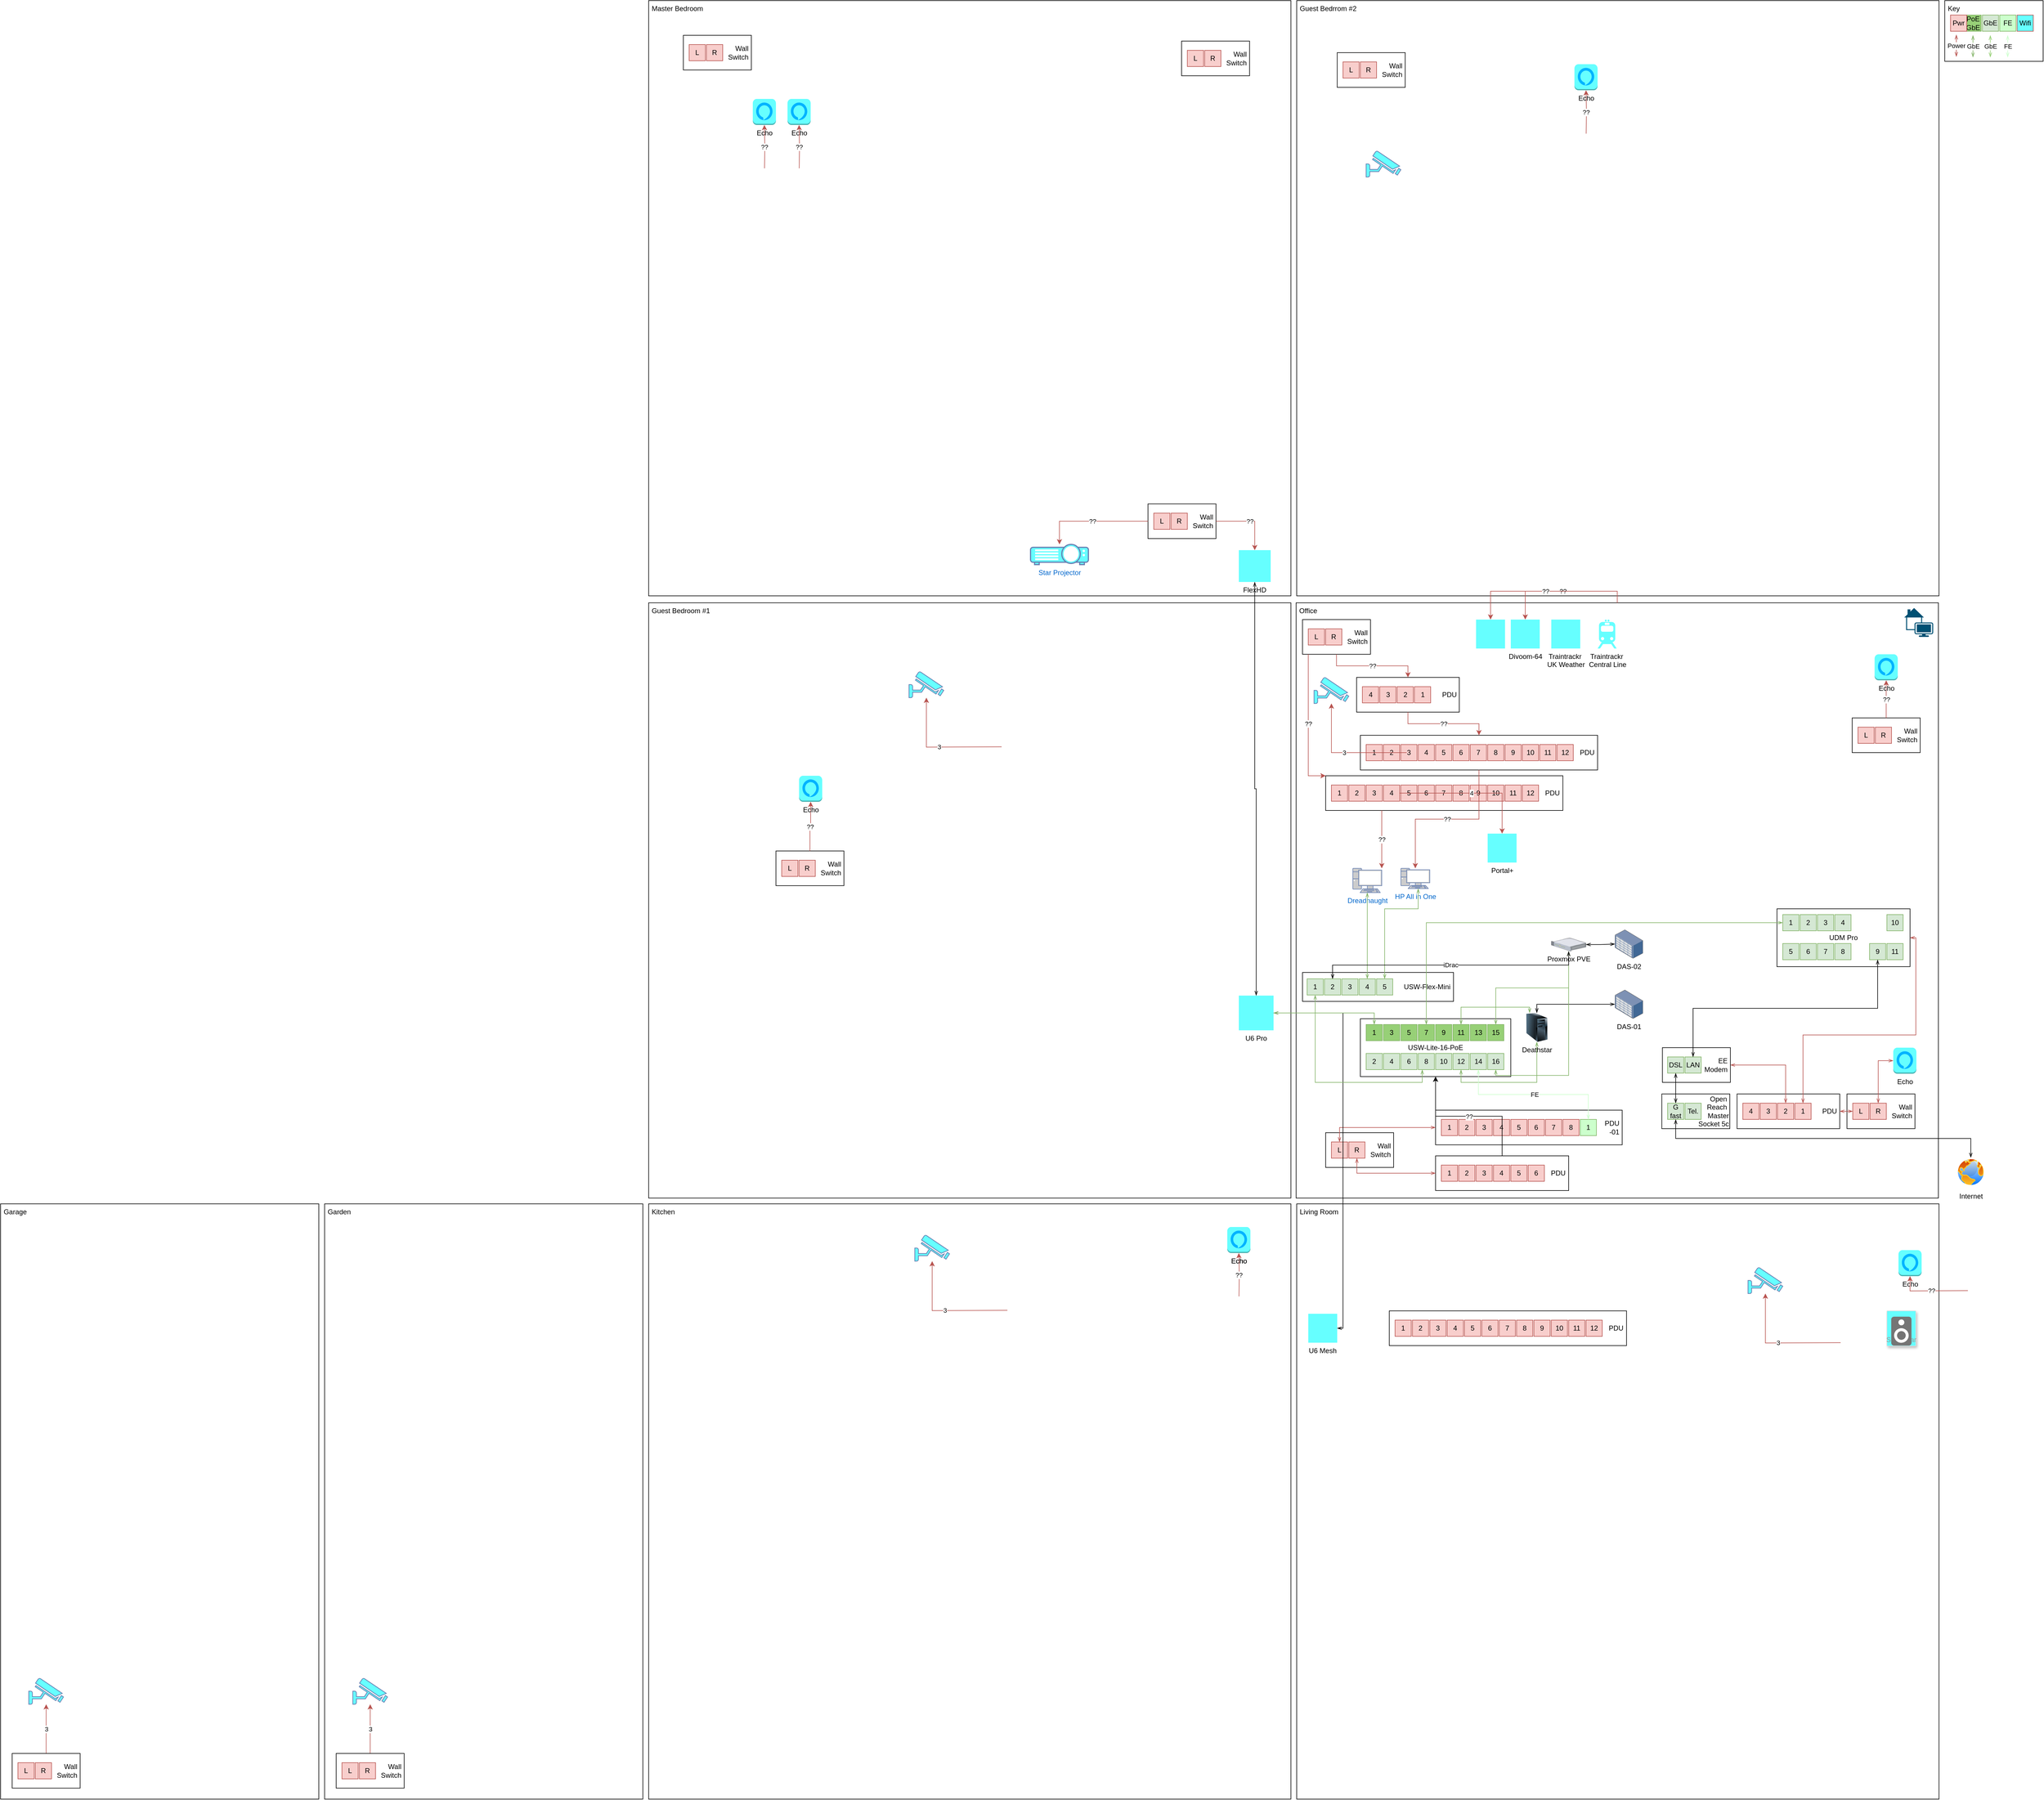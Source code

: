 <mxfile version="21.5.2" type="github">
  <diagram name="Page-1" id="LdHzJ6vxyb1afSf9P6ii">
    <mxGraphModel dx="6642" dy="3617" grid="1" gridSize="10" guides="1" tooltips="1" connect="1" arrows="1" fold="1" page="1" pageScale="1" pageWidth="1100" pageHeight="850" math="0" shadow="0">
      <root>
        <mxCell id="0" />
        <mxCell id="aFMg3YP72EsfVgEZLQHG-249" value="Rooms" style="locked=1;" parent="0" />
        <mxCell id="aFMg3YP72EsfVgEZLQHG-304" value="&amp;nbsp;Garden" style="rounded=0;whiteSpace=wrap;html=1;horizontal=1;verticalAlign=top;align=left;movable=1;resizable=1;rotatable=1;deletable=1;editable=1;locked=0;connectable=1;" vertex="1" parent="aFMg3YP72EsfVgEZLQHG-249">
          <mxGeometry x="-2090" y="1090" width="550" height="1029" as="geometry" />
        </mxCell>
        <mxCell id="aFMg3YP72EsfVgEZLQHG-207" value="&amp;nbsp;Guest Bedrrom #2" style="rounded=0;whiteSpace=wrap;html=1;horizontal=1;verticalAlign=top;align=left;movable=1;resizable=1;rotatable=1;deletable=1;editable=1;locked=0;connectable=1;" vertex="1" parent="aFMg3YP72EsfVgEZLQHG-249">
          <mxGeometry x="-410" y="-990" width="1110" height="1029" as="geometry" />
        </mxCell>
        <mxCell id="aFMg3YP72EsfVgEZLQHG-206" value="&amp;nbsp;Master Bedroom" style="rounded=0;whiteSpace=wrap;html=1;horizontal=1;verticalAlign=top;align=left;movable=1;resizable=1;rotatable=1;deletable=1;editable=1;locked=0;connectable=1;" vertex="1" parent="aFMg3YP72EsfVgEZLQHG-249">
          <mxGeometry x="-1530" y="-990" width="1110" height="1029" as="geometry" />
        </mxCell>
        <mxCell id="aFMg3YP72EsfVgEZLQHG-5" value="&amp;nbsp;Office" style="rounded=0;whiteSpace=wrap;html=1;horizontal=1;verticalAlign=top;align=left;movable=1;resizable=1;rotatable=1;deletable=1;editable=1;locked=0;connectable=1;" vertex="1" parent="aFMg3YP72EsfVgEZLQHG-249">
          <mxGeometry x="-411" y="51" width="1110" height="1029" as="geometry" />
        </mxCell>
        <mxCell id="aFMg3YP72EsfVgEZLQHG-204" value="&amp;nbsp;Living Room" style="rounded=0;whiteSpace=wrap;html=1;horizontal=1;verticalAlign=top;align=left;movable=1;resizable=1;rotatable=1;deletable=1;editable=1;locked=0;connectable=1;" vertex="1" parent="aFMg3YP72EsfVgEZLQHG-249">
          <mxGeometry x="-410" y="1090" width="1110" height="1029" as="geometry" />
        </mxCell>
        <mxCell id="aFMg3YP72EsfVgEZLQHG-205" value="&amp;nbsp;Kitchen" style="rounded=0;whiteSpace=wrap;html=1;horizontal=1;verticalAlign=top;align=left;movable=1;resizable=1;rotatable=1;deletable=1;editable=1;locked=0;connectable=1;" vertex="1" parent="aFMg3YP72EsfVgEZLQHG-249">
          <mxGeometry x="-1530" y="1090" width="1110" height="1029" as="geometry" />
        </mxCell>
        <mxCell id="aFMg3YP72EsfVgEZLQHG-4" value="" style="points=[[0.115,0.05,0],[0.335,0,0],[0.98,0.52,0],[1,0.71,0],[0.68,1,0],[0.065,0.76,0],[0,0.33,0],[0.68,0.33,0]];verticalLabelPosition=bottom;sketch=0;html=1;verticalAlign=top;aspect=fixed;align=center;pointerEvents=1;shape=mxgraph.cisco19.home_office;fillColor=#005073;strokeColor=none;movable=1;resizable=1;rotatable=1;deletable=1;editable=1;locked=0;connectable=1;" vertex="1" parent="aFMg3YP72EsfVgEZLQHG-249">
          <mxGeometry x="640" y="60" width="50" height="50" as="geometry" />
        </mxCell>
        <mxCell id="aFMg3YP72EsfVgEZLQHG-293" value="" style="shape=image;html=1;verticalAlign=top;verticalLabelPosition=bottom;labelBackgroundColor=#ffffff;imageAspect=0;aspect=fixed;image=https://cdn3.iconfinder.com/data/icons/belidong-hotel/32/Artboard_18-128.png" vertex="1" parent="aFMg3YP72EsfVgEZLQHG-249">
          <mxGeometry x="-480" y="-980" width="50" height="50" as="geometry" />
        </mxCell>
        <mxCell id="aFMg3YP72EsfVgEZLQHG-294" value="" style="shape=image;html=1;verticalAlign=top;verticalLabelPosition=bottom;labelBackgroundColor=#ffffff;imageAspect=0;aspect=fixed;image=https://cdn3.iconfinder.com/data/icons/belidong-hotel/32/Artboard_18-128.png" vertex="1" parent="aFMg3YP72EsfVgEZLQHG-249">
          <mxGeometry x="640" y="-980" width="50" height="50" as="geometry" />
        </mxCell>
        <mxCell id="aFMg3YP72EsfVgEZLQHG-295" value="&amp;nbsp;Guest Bedroom #1" style="rounded=0;whiteSpace=wrap;html=1;horizontal=1;verticalAlign=top;align=left;movable=1;resizable=1;rotatable=1;deletable=1;editable=1;locked=0;connectable=1;" vertex="1" parent="aFMg3YP72EsfVgEZLQHG-249">
          <mxGeometry x="-1530" y="51" width="1110" height="1029" as="geometry" />
        </mxCell>
        <mxCell id="aFMg3YP72EsfVgEZLQHG-296" value="" style="shape=image;html=1;verticalAlign=top;verticalLabelPosition=bottom;labelBackgroundColor=#ffffff;imageAspect=0;aspect=fixed;image=https://cdn3.iconfinder.com/data/icons/belidong-hotel/32/Artboard_18-128.png;imageBackground=default;" vertex="1" parent="aFMg3YP72EsfVgEZLQHG-249">
          <mxGeometry x="-480" y="61" width="50" height="50" as="geometry" />
        </mxCell>
        <mxCell id="aFMg3YP72EsfVgEZLQHG-301" value="3" style="rounded=0;orthogonalLoop=1;jettySize=auto;html=1;fillColor=#f8cecc;strokeColor=#b85450;edgeStyle=orthogonalEdgeStyle;exitX=0.357;exitY=0.5;exitDx=0;exitDy=0;exitPerimeter=0;" edge="1" parent="aFMg3YP72EsfVgEZLQHG-249" target="aFMg3YP72EsfVgEZLQHG-302">
          <mxGeometry relative="1" as="geometry">
            <mxPoint x="530" y="1330" as="sourcePoint" />
            <mxPoint x="10" y="1540" as="targetPoint" />
          </mxGeometry>
        </mxCell>
        <mxCell id="aFMg3YP72EsfVgEZLQHG-302" value="" style="fontColor=#0066CC;verticalAlign=top;verticalLabelPosition=bottom;labelPosition=center;align=center;html=1;outlineConnect=0;fillColor=#66FFFF;strokeColor=#6881B3;gradientColor=none;gradientDirection=north;strokeWidth=2;shape=mxgraph.networks.security_camera;" vertex="1" parent="aFMg3YP72EsfVgEZLQHG-249">
          <mxGeometry x="370" y="1200" width="60" height="45" as="geometry" />
        </mxCell>
        <mxCell id="aFMg3YP72EsfVgEZLQHG-303" value="" style="shape=image;html=1;verticalAlign=top;verticalLabelPosition=bottom;labelBackgroundColor=#ffffff;imageAspect=0;aspect=fixed;image=https://cdn2.iconfinder.com/data/icons/spring-30/30/Flower-1-128.png" vertex="1" parent="aFMg3YP72EsfVgEZLQHG-249">
          <mxGeometry x="-1600" y="1100" width="50" height="50" as="geometry" />
        </mxCell>
        <mxCell id="aFMg3YP72EsfVgEZLQHG-305" value="3" style="rounded=0;orthogonalLoop=1;jettySize=auto;html=1;fillColor=#f8cecc;strokeColor=#b85450;edgeStyle=orthogonalEdgeStyle;" edge="1" parent="aFMg3YP72EsfVgEZLQHG-249" target="aFMg3YP72EsfVgEZLQHG-306" source="aFMg3YP72EsfVgEZLQHG-323">
          <mxGeometry relative="1" as="geometry">
            <mxPoint x="-1570" y="2020" as="sourcePoint" />
            <mxPoint x="-2090" y="2230" as="targetPoint" />
          </mxGeometry>
        </mxCell>
        <mxCell id="aFMg3YP72EsfVgEZLQHG-306" value="" style="fontColor=#0066CC;verticalAlign=top;verticalLabelPosition=bottom;labelPosition=center;align=center;html=1;outlineConnect=0;fillColor=#66FFFF;strokeColor=#6881B3;gradientColor=none;gradientDirection=north;strokeWidth=2;shape=mxgraph.networks.security_camera;" vertex="1" parent="aFMg3YP72EsfVgEZLQHG-249">
          <mxGeometry x="-2041.25" y="1910" width="60" height="45" as="geometry" />
        </mxCell>
        <mxCell id="aFMg3YP72EsfVgEZLQHG-322" value="" style="group" vertex="1" connectable="0" parent="aFMg3YP72EsfVgEZLQHG-249">
          <mxGeometry x="-2070" y="2040" width="117.5" height="60" as="geometry" />
        </mxCell>
        <mxCell id="aFMg3YP72EsfVgEZLQHG-323" value="Wall&amp;nbsp;&lt;br&gt;Switch&amp;nbsp;" style="rounded=0;whiteSpace=wrap;html=1;horizontal=1;verticalAlign=middle;align=right;" vertex="1" parent="aFMg3YP72EsfVgEZLQHG-322">
          <mxGeometry width="117.5" height="60" as="geometry" />
        </mxCell>
        <mxCell id="aFMg3YP72EsfVgEZLQHG-324" value="" style="group" vertex="1" connectable="0" parent="aFMg3YP72EsfVgEZLQHG-322">
          <mxGeometry width="117.5" height="60" as="geometry" />
        </mxCell>
        <mxCell id="aFMg3YP72EsfVgEZLQHG-325" value="L" style="whiteSpace=wrap;html=1;aspect=fixed;fillColor=#f8cecc;strokeColor=#b85450;" vertex="1" parent="aFMg3YP72EsfVgEZLQHG-324">
          <mxGeometry x="10" y="16" width="28" height="28" as="geometry" />
        </mxCell>
        <mxCell id="aFMg3YP72EsfVgEZLQHG-326" value="R" style="whiteSpace=wrap;html=1;aspect=fixed;fillColor=#f8cecc;strokeColor=#b85450;" vertex="1" parent="aFMg3YP72EsfVgEZLQHG-324">
          <mxGeometry x="40" y="16" width="28" height="28" as="geometry" />
        </mxCell>
        <mxCell id="aFMg3YP72EsfVgEZLQHG-327" value="&amp;nbsp;Garage" style="rounded=0;whiteSpace=wrap;html=1;horizontal=1;verticalAlign=top;align=left;movable=1;resizable=1;rotatable=1;deletable=1;editable=1;locked=0;connectable=1;" vertex="1" parent="aFMg3YP72EsfVgEZLQHG-249">
          <mxGeometry x="-2650" y="1090" width="550" height="1029" as="geometry" />
        </mxCell>
        <mxCell id="aFMg3YP72EsfVgEZLQHG-328" value="3" style="rounded=0;orthogonalLoop=1;jettySize=auto;html=1;fillColor=#f8cecc;strokeColor=#b85450;edgeStyle=orthogonalEdgeStyle;" edge="1" parent="aFMg3YP72EsfVgEZLQHG-249" source="aFMg3YP72EsfVgEZLQHG-331" target="aFMg3YP72EsfVgEZLQHG-329">
          <mxGeometry relative="1" as="geometry">
            <mxPoint x="-2130" y="2020" as="sourcePoint" />
            <mxPoint x="-2650" y="2230" as="targetPoint" />
          </mxGeometry>
        </mxCell>
        <mxCell id="aFMg3YP72EsfVgEZLQHG-329" value="" style="fontColor=#0066CC;verticalAlign=top;verticalLabelPosition=bottom;labelPosition=center;align=center;html=1;outlineConnect=0;fillColor=#66FFFF;strokeColor=#6881B3;gradientColor=none;gradientDirection=north;strokeWidth=2;shape=mxgraph.networks.security_camera;" vertex="1" parent="aFMg3YP72EsfVgEZLQHG-249">
          <mxGeometry x="-2601.25" y="1910" width="60" height="45" as="geometry" />
        </mxCell>
        <mxCell id="aFMg3YP72EsfVgEZLQHG-330" value="" style="group" vertex="1" connectable="0" parent="aFMg3YP72EsfVgEZLQHG-249">
          <mxGeometry x="-2630" y="2040" width="117.5" height="60" as="geometry" />
        </mxCell>
        <mxCell id="aFMg3YP72EsfVgEZLQHG-331" value="Wall&amp;nbsp;&lt;br&gt;Switch&amp;nbsp;" style="rounded=0;whiteSpace=wrap;html=1;horizontal=1;verticalAlign=middle;align=right;" vertex="1" parent="aFMg3YP72EsfVgEZLQHG-330">
          <mxGeometry width="117.5" height="60" as="geometry" />
        </mxCell>
        <mxCell id="aFMg3YP72EsfVgEZLQHG-332" value="" style="group" vertex="1" connectable="0" parent="aFMg3YP72EsfVgEZLQHG-330">
          <mxGeometry width="117.5" height="60" as="geometry" />
        </mxCell>
        <mxCell id="aFMg3YP72EsfVgEZLQHG-333" value="L" style="whiteSpace=wrap;html=1;aspect=fixed;fillColor=#f8cecc;strokeColor=#b85450;" vertex="1" parent="aFMg3YP72EsfVgEZLQHG-332">
          <mxGeometry x="10" y="16" width="28" height="28" as="geometry" />
        </mxCell>
        <mxCell id="aFMg3YP72EsfVgEZLQHG-334" value="R" style="whiteSpace=wrap;html=1;aspect=fixed;fillColor=#f8cecc;strokeColor=#b85450;" vertex="1" parent="aFMg3YP72EsfVgEZLQHG-332">
          <mxGeometry x="40" y="16" width="28" height="28" as="geometry" />
        </mxCell>
        <mxCell id="aFMg3YP72EsfVgEZLQHG-338" value="" style="shape=image;html=1;verticalAlign=top;verticalLabelPosition=bottom;labelBackgroundColor=#ffffff;imageAspect=0;aspect=fixed;image=https://cdn1.iconfinder.com/data/icons/iconoir-vol-2/24/garage-128.png;imageBackground=default;" vertex="1" parent="aFMg3YP72EsfVgEZLQHG-249">
          <mxGeometry x="-2160" y="1100" width="50" height="50" as="geometry" />
        </mxCell>
        <mxCell id="aFMg3YP72EsfVgEZLQHG-347" value="" style="group" vertex="1" connectable="0" parent="aFMg3YP72EsfVgEZLQHG-249">
          <mxGeometry x="550" y="250" width="117.5" height="60" as="geometry" />
        </mxCell>
        <mxCell id="aFMg3YP72EsfVgEZLQHG-348" value="Wall&amp;nbsp;&lt;br&gt;Switch&amp;nbsp;" style="rounded=0;whiteSpace=wrap;html=1;horizontal=1;verticalAlign=middle;align=right;" vertex="1" parent="aFMg3YP72EsfVgEZLQHG-347">
          <mxGeometry width="117.5" height="60" as="geometry" />
        </mxCell>
        <mxCell id="aFMg3YP72EsfVgEZLQHG-349" value="" style="group" vertex="1" connectable="0" parent="aFMg3YP72EsfVgEZLQHG-347">
          <mxGeometry width="117.5" height="60" as="geometry" />
        </mxCell>
        <mxCell id="aFMg3YP72EsfVgEZLQHG-350" value="L" style="whiteSpace=wrap;html=1;aspect=fixed;fillColor=#f8cecc;strokeColor=#b85450;" vertex="1" parent="aFMg3YP72EsfVgEZLQHG-349">
          <mxGeometry x="10" y="16" width="28" height="28" as="geometry" />
        </mxCell>
        <mxCell id="aFMg3YP72EsfVgEZLQHG-351" value="R" style="whiteSpace=wrap;html=1;aspect=fixed;fillColor=#f8cecc;strokeColor=#b85450;" vertex="1" parent="aFMg3YP72EsfVgEZLQHG-349">
          <mxGeometry x="40" y="16" width="28" height="28" as="geometry" />
        </mxCell>
        <mxCell id="aFMg3YP72EsfVgEZLQHG-352" value="??" style="edgeStyle=orthogonalEdgeStyle;rounded=0;orthogonalLoop=1;jettySize=auto;html=1;fillColor=#f8cecc;strokeColor=#b85450;" edge="1" parent="aFMg3YP72EsfVgEZLQHG-249" source="aFMg3YP72EsfVgEZLQHG-348" target="aFMg3YP72EsfVgEZLQHG-353">
          <mxGeometry relative="1" as="geometry">
            <mxPoint x="485" y="447" as="sourcePoint" />
            <mxPoint x="370" y="310" as="targetPoint" />
          </mxGeometry>
        </mxCell>
        <mxCell id="aFMg3YP72EsfVgEZLQHG-353" value="Echo" style="outlineConnect=0;dashed=0;verticalLabelPosition=bottom;verticalAlign=top;align=center;html=1;shape=mxgraph.aws3.alexa_voice_service;fillColor=#66FFFF;gradientColor=none;" vertex="1" parent="aFMg3YP72EsfVgEZLQHG-249">
          <mxGeometry x="588.75" y="140" width="40" height="45" as="geometry" />
        </mxCell>
        <mxCell id="aFMg3YP72EsfVgEZLQHG-91" value="Compute + Storage" parent="0" />
        <mxCell id="aFMg3YP72EsfVgEZLQHG-29" value="Dreadnaught" style="fontColor=#0066CC;verticalAlign=top;verticalLabelPosition=bottom;labelPosition=center;align=center;html=1;outlineConnect=0;fillColor=#CCCCCC;strokeColor=#6881B3;gradientColor=none;gradientDirection=north;strokeWidth=2;shape=mxgraph.networks.pc;" vertex="1" parent="aFMg3YP72EsfVgEZLQHG-91">
          <mxGeometry x="-313" y="510" width="50" height="42" as="geometry" />
        </mxCell>
        <mxCell id="aFMg3YP72EsfVgEZLQHG-30" value="HP All in One" style="fontColor=#0066CC;verticalAlign=top;verticalLabelPosition=bottom;labelPosition=center;align=center;html=1;outlineConnect=0;fillColor=#CCCCCC;strokeColor=#6881B3;gradientColor=none;gradientDirection=north;strokeWidth=2;shape=mxgraph.networks.pc;aspect=fixed;" vertex="1" parent="aFMg3YP72EsfVgEZLQHG-91">
          <mxGeometry x="-230" y="510" width="50" height="35" as="geometry" />
        </mxCell>
        <mxCell id="aFMg3YP72EsfVgEZLQHG-37" value="Proxmox PVE" style="verticalLabelPosition=bottom;sketch=0;aspect=fixed;html=1;verticalAlign=top;strokeColor=none;align=center;outlineConnect=0;shape=mxgraph.citrix.1u_2u_server;container=0;metaEdit=0;backgroundOutline=0;comic=1;" vertex="1" parent="aFMg3YP72EsfVgEZLQHG-91">
          <mxGeometry x="30" y="630" width="60" height="23.46" as="geometry" />
        </mxCell>
        <mxCell id="aFMg3YP72EsfVgEZLQHG-66" value="Deathstar" style="image;html=1;image=img/lib/clip_art/computers/Server_Tower_128x128.png" vertex="1" parent="aFMg3YP72EsfVgEZLQHG-91">
          <mxGeometry x="-20" y="760" width="50" height="50" as="geometry" />
        </mxCell>
        <mxCell id="aFMg3YP72EsfVgEZLQHG-72" value="DAS-01" style="image;points=[];aspect=fixed;html=1;align=center;shadow=0;dashed=0;image=img/lib/allied_telesis/storage/Datacenter_Server_Storage_Unit_Large.svg;" vertex="1" parent="aFMg3YP72EsfVgEZLQHG-91">
          <mxGeometry x="140" y="720" width="48.46" height="50" as="geometry" />
        </mxCell>
        <mxCell id="aFMg3YP72EsfVgEZLQHG-75" value="DAS-02" style="image;points=[];aspect=fixed;html=1;align=center;shadow=0;dashed=0;image=img/lib/allied_telesis/storage/Datacenter_Server_Storage_Unit_Large.svg;" vertex="1" parent="aFMg3YP72EsfVgEZLQHG-91">
          <mxGeometry x="140" y="615.93" width="48.46" height="50" as="geometry" />
        </mxCell>
        <mxCell id="aFMg3YP72EsfVgEZLQHG-180" value="" style="endArrow=openThin;html=1;rounded=0;strokeColor=#000000;startArrow=openThin;startFill=0;endFill=0;fillColor=#f8cecc;edgeStyle=orthogonalEdgeStyle;" edge="1" parent="aFMg3YP72EsfVgEZLQHG-91" source="aFMg3YP72EsfVgEZLQHG-37" target="aFMg3YP72EsfVgEZLQHG-75">
          <mxGeometry relative="1" as="geometry">
            <mxPoint x="710" y="508" as="sourcePoint" />
            <mxPoint x="1148" y="460" as="targetPoint" />
          </mxGeometry>
        </mxCell>
        <mxCell id="aFMg3YP72EsfVgEZLQHG-181" value="" style="endArrow=openThin;html=1;rounded=0;strokeColor=#000000;startArrow=openThin;startFill=0;endFill=0;fillColor=#f8cecc;edgeStyle=orthogonalEdgeStyle;exitX=0.5;exitY=0;exitDx=0;exitDy=0;" edge="1" parent="aFMg3YP72EsfVgEZLQHG-91" source="aFMg3YP72EsfVgEZLQHG-66" target="aFMg3YP72EsfVgEZLQHG-72">
          <mxGeometry relative="1" as="geometry">
            <mxPoint x="710" y="618" as="sourcePoint" />
            <mxPoint x="1148" y="570" as="targetPoint" />
          </mxGeometry>
        </mxCell>
        <mxCell id="aFMg3YP72EsfVgEZLQHG-201" value="??" style="rounded=0;orthogonalLoop=1;jettySize=auto;html=1;fillColor=#f8cecc;strokeColor=#b85450;edgeStyle=orthogonalEdgeStyle;" edge="1" parent="aFMg3YP72EsfVgEZLQHG-91" source="aFMg3YP72EsfVgEZLQHG-5" target="aFMg3YP72EsfVgEZLQHG-200">
          <mxGeometry relative="1" as="geometry">
            <mxPoint x="160" y="405" as="sourcePoint" />
            <mxPoint x="283" y="445" as="targetPoint" />
          </mxGeometry>
        </mxCell>
        <mxCell id="aFMg3YP72EsfVgEZLQHG-202" value="??" style="rounded=0;orthogonalLoop=1;jettySize=auto;html=1;fillColor=#f8cecc;strokeColor=#b85450;edgeStyle=orthogonalEdgeStyle;" edge="1" parent="aFMg3YP72EsfVgEZLQHG-91" source="aFMg3YP72EsfVgEZLQHG-5" target="aFMg3YP72EsfVgEZLQHG-261">
          <mxGeometry relative="1" as="geometry">
            <mxPoint x="105" y="100" as="sourcePoint" />
            <mxPoint x="30" y="145" as="targetPoint" />
          </mxGeometry>
        </mxCell>
        <mxCell id="aFMg3YP72EsfVgEZLQHG-239" value="Echo" style="outlineConnect=0;dashed=0;verticalLabelPosition=bottom;verticalAlign=top;align=center;html=1;shape=mxgraph.aws3.alexa_voice_service;fillColor=#66FFFF;gradientColor=none;" vertex="1" parent="aFMg3YP72EsfVgEZLQHG-91">
          <mxGeometry x="630" y="1170" width="40" height="45" as="geometry" />
        </mxCell>
        <mxCell id="aFMg3YP72EsfVgEZLQHG-241" value="Echo" style="outlineConnect=0;dashed=0;verticalLabelPosition=bottom;verticalAlign=top;align=center;html=1;shape=mxgraph.aws3.alexa_voice_service;fillColor=#66FFFF;gradientColor=none;" vertex="1" parent="aFMg3YP72EsfVgEZLQHG-91">
          <mxGeometry x="-530" y="1130" width="40" height="45" as="geometry" />
        </mxCell>
        <mxCell id="aFMg3YP72EsfVgEZLQHG-92" value="Power" parent="0" />
        <mxCell id="aFMg3YP72EsfVgEZLQHG-94" value="" style="group" vertex="1" connectable="0" parent="aFMg3YP72EsfVgEZLQHG-92">
          <mxGeometry x="541" y="900" width="117.5" height="60" as="geometry" />
        </mxCell>
        <mxCell id="aFMg3YP72EsfVgEZLQHG-12" value="" style="group" vertex="1" connectable="0" parent="aFMg3YP72EsfVgEZLQHG-94">
          <mxGeometry width="117.5" height="60" as="geometry" />
        </mxCell>
        <mxCell id="Skk9IjnTPZE2Z5z-faYJ-67" value="Wall&amp;nbsp;&lt;br&gt;Switch&amp;nbsp;" style="rounded=0;whiteSpace=wrap;html=1;horizontal=1;verticalAlign=middle;align=right;" parent="aFMg3YP72EsfVgEZLQHG-12" vertex="1">
          <mxGeometry width="117.5" height="60" as="geometry" />
        </mxCell>
        <mxCell id="Skk9IjnTPZE2Z5z-faYJ-68" value="L" style="whiteSpace=wrap;html=1;aspect=fixed;fillColor=#f8cecc;strokeColor=#b85450;" parent="aFMg3YP72EsfVgEZLQHG-12" vertex="1">
          <mxGeometry x="10" y="16" width="28" height="28" as="geometry" />
        </mxCell>
        <mxCell id="Skk9IjnTPZE2Z5z-faYJ-69" value="R" style="whiteSpace=wrap;html=1;aspect=fixed;fillColor=#f8cecc;strokeColor=#b85450;" parent="aFMg3YP72EsfVgEZLQHG-12" vertex="1">
          <mxGeometry x="40" y="16" width="28" height="28" as="geometry" />
        </mxCell>
        <mxCell id="aFMg3YP72EsfVgEZLQHG-11" value="" style="group" vertex="1" connectable="0" parent="aFMg3YP72EsfVgEZLQHG-92">
          <mxGeometry x="351" y="900" width="177.5" height="60" as="geometry" />
        </mxCell>
        <mxCell id="Skk9IjnTPZE2Z5z-faYJ-70" value="PDU&amp;nbsp;" style="rounded=0;whiteSpace=wrap;html=1;horizontal=1;verticalAlign=middle;align=right;" parent="aFMg3YP72EsfVgEZLQHG-11" vertex="1">
          <mxGeometry width="177.5" height="60" as="geometry" />
        </mxCell>
        <mxCell id="Skk9IjnTPZE2Z5z-faYJ-71" value="2" style="whiteSpace=wrap;html=1;aspect=fixed;fillColor=#f8cecc;strokeColor=#b85450;" parent="aFMg3YP72EsfVgEZLQHG-11" vertex="1">
          <mxGeometry x="70" y="16" width="28" height="28" as="geometry" />
        </mxCell>
        <mxCell id="Skk9IjnTPZE2Z5z-faYJ-72" value="1" style="whiteSpace=wrap;html=1;aspect=fixed;fillColor=#f8cecc;strokeColor=#b85450;" parent="aFMg3YP72EsfVgEZLQHG-11" vertex="1">
          <mxGeometry x="100" y="16" width="28" height="28" as="geometry" />
        </mxCell>
        <mxCell id="Skk9IjnTPZE2Z5z-faYJ-73" value="4" style="whiteSpace=wrap;html=1;aspect=fixed;fillColor=#f8cecc;strokeColor=#b85450;" parent="aFMg3YP72EsfVgEZLQHG-11" vertex="1">
          <mxGeometry x="10" y="16" width="28" height="28" as="geometry" />
        </mxCell>
        <mxCell id="Skk9IjnTPZE2Z5z-faYJ-74" value="3" style="whiteSpace=wrap;html=1;aspect=fixed;fillColor=#f8cecc;strokeColor=#b85450;" parent="aFMg3YP72EsfVgEZLQHG-11" vertex="1">
          <mxGeometry x="40" y="16" width="28" height="28" as="geometry" />
        </mxCell>
        <mxCell id="aFMg3YP72EsfVgEZLQHG-62" value="" style="group" vertex="1" connectable="0" parent="aFMg3YP72EsfVgEZLQHG-92">
          <mxGeometry x="-170" y="928" width="322.5" height="60" as="geometry" />
        </mxCell>
        <mxCell id="aFMg3YP72EsfVgEZLQHG-47" value="PDU&amp;nbsp;&lt;br&gt;-01&amp;nbsp;" style="rounded=0;whiteSpace=wrap;html=1;horizontal=1;verticalAlign=middle;align=right;container=0;" vertex="1" parent="aFMg3YP72EsfVgEZLQHG-62">
          <mxGeometry width="322.5" height="60" as="geometry" />
        </mxCell>
        <mxCell id="aFMg3YP72EsfVgEZLQHG-48" value="3" style="whiteSpace=wrap;html=1;aspect=fixed;fillColor=#f8cecc;strokeColor=#b85450;container=0;" vertex="1" parent="aFMg3YP72EsfVgEZLQHG-62">
          <mxGeometry x="70" y="16" width="28" height="28" as="geometry" />
        </mxCell>
        <mxCell id="aFMg3YP72EsfVgEZLQHG-49" value="4" style="whiteSpace=wrap;html=1;aspect=fixed;fillColor=#f8cecc;strokeColor=#b85450;container=0;" vertex="1" parent="aFMg3YP72EsfVgEZLQHG-62">
          <mxGeometry x="100" y="16" width="28" height="28" as="geometry" />
        </mxCell>
        <mxCell id="aFMg3YP72EsfVgEZLQHG-50" value="1" style="whiteSpace=wrap;html=1;aspect=fixed;fillColor=#f8cecc;strokeColor=#b85450;container=0;" vertex="1" parent="aFMg3YP72EsfVgEZLQHG-62">
          <mxGeometry x="10" y="16" width="28" height="28" as="geometry" />
        </mxCell>
        <mxCell id="aFMg3YP72EsfVgEZLQHG-51" value="2" style="whiteSpace=wrap;html=1;aspect=fixed;fillColor=#f8cecc;strokeColor=#b85450;container=0;" vertex="1" parent="aFMg3YP72EsfVgEZLQHG-62">
          <mxGeometry x="40" y="16" width="28" height="28" as="geometry" />
        </mxCell>
        <mxCell id="aFMg3YP72EsfVgEZLQHG-52" value="7" style="whiteSpace=wrap;html=1;aspect=fixed;fillColor=#f8cecc;strokeColor=#b85450;container=0;" vertex="1" parent="aFMg3YP72EsfVgEZLQHG-62">
          <mxGeometry x="190" y="16" width="28" height="28" as="geometry" />
        </mxCell>
        <mxCell id="aFMg3YP72EsfVgEZLQHG-53" value="8" style="whiteSpace=wrap;html=1;aspect=fixed;fillColor=#f8cecc;strokeColor=#b85450;container=0;" vertex="1" parent="aFMg3YP72EsfVgEZLQHG-62">
          <mxGeometry x="220" y="16" width="28" height="28" as="geometry" />
        </mxCell>
        <mxCell id="aFMg3YP72EsfVgEZLQHG-54" value="5" style="whiteSpace=wrap;html=1;aspect=fixed;fillColor=#f8cecc;strokeColor=#b85450;container=0;" vertex="1" parent="aFMg3YP72EsfVgEZLQHG-62">
          <mxGeometry x="130" y="16" width="28" height="28" as="geometry" />
        </mxCell>
        <mxCell id="aFMg3YP72EsfVgEZLQHG-55" value="6" style="whiteSpace=wrap;html=1;aspect=fixed;fillColor=#f8cecc;strokeColor=#b85450;container=0;" vertex="1" parent="aFMg3YP72EsfVgEZLQHG-62">
          <mxGeometry x="160" y="16" width="28" height="28" as="geometry" />
        </mxCell>
        <mxCell id="aFMg3YP72EsfVgEZLQHG-61" value="1" style="whiteSpace=wrap;html=1;aspect=fixed;fillColor=#CCFFCC;strokeColor=#82b366;container=0;" vertex="1" parent="aFMg3YP72EsfVgEZLQHG-62">
          <mxGeometry x="250" y="16" width="28" height="28" as="geometry" />
        </mxCell>
        <mxCell id="aFMg3YP72EsfVgEZLQHG-42" value="" style="group" vertex="1" connectable="0" parent="aFMg3YP72EsfVgEZLQHG-92">
          <mxGeometry x="-360" y="967" width="117.5" height="60" as="geometry" />
        </mxCell>
        <mxCell id="aFMg3YP72EsfVgEZLQHG-156" value="??" style="edgeStyle=orthogonalEdgeStyle;rounded=0;orthogonalLoop=1;jettySize=auto;html=1;" edge="1" parent="aFMg3YP72EsfVgEZLQHG-42" source="aFMg3YP72EsfVgEZLQHG-140" target="Skk9IjnTPZE2Z5z-faYJ-14">
          <mxGeometry relative="1" as="geometry" />
        </mxCell>
        <mxCell id="aFMg3YP72EsfVgEZLQHG-43" value="Wall&amp;nbsp;&lt;br&gt;Switch&amp;nbsp;" style="rounded=0;whiteSpace=wrap;html=1;horizontal=1;verticalAlign=middle;align=right;" vertex="1" parent="aFMg3YP72EsfVgEZLQHG-42">
          <mxGeometry width="117.5" height="60" as="geometry" />
        </mxCell>
        <mxCell id="aFMg3YP72EsfVgEZLQHG-44" value="L" style="whiteSpace=wrap;html=1;aspect=fixed;fillColor=#f8cecc;strokeColor=#b85450;" vertex="1" parent="aFMg3YP72EsfVgEZLQHG-42">
          <mxGeometry x="10" y="16" width="28" height="28" as="geometry" />
        </mxCell>
        <mxCell id="aFMg3YP72EsfVgEZLQHG-45" value="R" style="whiteSpace=wrap;html=1;aspect=fixed;fillColor=#f8cecc;strokeColor=#b85450;" vertex="1" parent="aFMg3YP72EsfVgEZLQHG-42">
          <mxGeometry x="40" y="16" width="28" height="28" as="geometry" />
        </mxCell>
        <mxCell id="Skk9IjnTPZE2Z5z-faYJ-80" value="" style="endArrow=openThin;html=1;rounded=0;edgeStyle=orthogonalEdgeStyle;strokeColor=#b85450;startArrow=openThin;startFill=0;endFill=0;fillColor=#f8cecc;" parent="aFMg3YP72EsfVgEZLQHG-92" source="Skk9IjnTPZE2Z5z-faYJ-79" target="Skk9IjnTPZE2Z5z-faYJ-69" edge="1">
          <mxGeometry relative="1" as="geometry">
            <mxPoint x="571" y="630" as="sourcePoint" />
            <mxPoint x="445" y="816" as="targetPoint" />
          </mxGeometry>
        </mxCell>
        <mxCell id="Skk9IjnTPZE2Z5z-faYJ-75" value="" style="endArrow=openThin;html=1;rounded=0;edgeStyle=elbowEdgeStyle;elbow=vertical;strokeColor=#b85450;startArrow=openThin;startFill=0;endFill=0;exitX=1;exitY=0.5;exitDx=0;exitDy=0;fillColor=#f8cecc;" parent="aFMg3YP72EsfVgEZLQHG-92" source="Skk9IjnTPZE2Z5z-faYJ-70" target="Skk9IjnTPZE2Z5z-faYJ-68" edge="1">
          <mxGeometry relative="1" as="geometry">
            <mxPoint x="404.76" y="644" as="sourcePoint" />
            <mxPoint x="404.76" y="592" as="targetPoint" />
          </mxGeometry>
        </mxCell>
        <mxCell id="Skk9IjnTPZE2Z5z-faYJ-78" value="" style="endArrow=openThin;html=1;rounded=0;edgeStyle=orthogonalEdgeStyle;strokeColor=#b85450;startArrow=openThin;startFill=0;endFill=0;exitX=1;exitY=0.5;exitDx=0;exitDy=0;fillColor=#f8cecc;" parent="aFMg3YP72EsfVgEZLQHG-92" source="Skk9IjnTPZE2Z5z-faYJ-37" target="Skk9IjnTPZE2Z5z-faYJ-72" edge="1">
          <mxGeometry relative="1" as="geometry">
            <mxPoint x="521" y="310" as="sourcePoint" />
            <mxPoint x="386" y="686" as="targetPoint" />
          </mxGeometry>
        </mxCell>
        <mxCell id="Skk9IjnTPZE2Z5z-faYJ-76" value="" style="endArrow=openThin;html=1;rounded=0;edgeStyle=orthogonalEdgeStyle;strokeColor=#b85450;startArrow=openThin;startFill=0;endFill=0;exitX=1;exitY=0.5;exitDx=0;exitDy=0;entryX=0.5;entryY=0;entryDx=0;entryDy=0;fillColor=#f8cecc;" parent="aFMg3YP72EsfVgEZLQHG-92" source="Skk9IjnTPZE2Z5z-faYJ-50" target="Skk9IjnTPZE2Z5z-faYJ-71" edge="1">
          <mxGeometry relative="1" as="geometry">
            <mxPoint x="351" y="430" as="sourcePoint" />
            <mxPoint x="561" y="580.05" as="targetPoint" />
          </mxGeometry>
        </mxCell>
        <mxCell id="aFMg3YP72EsfVgEZLQHG-57" value="" style="endArrow=openThin;html=1;rounded=0;strokeColor=#b85450;startArrow=openThin;startFill=0;endFill=0;fillColor=#f8cecc;entryX=0;entryY=0.5;entryDx=0;entryDy=0;edgeStyle=orthogonalEdgeStyle;exitX=0.5;exitY=0;exitDx=0;exitDy=0;" edge="1" parent="aFMg3YP72EsfVgEZLQHG-92" source="aFMg3YP72EsfVgEZLQHG-44" target="aFMg3YP72EsfVgEZLQHG-47">
          <mxGeometry relative="1" as="geometry">
            <mxPoint x="-510" y="940" as="sourcePoint" />
            <mxPoint x="640" y="686" as="targetPoint" />
          </mxGeometry>
        </mxCell>
        <mxCell id="aFMg3YP72EsfVgEZLQHG-95" value="" style="group" vertex="1" connectable="0" parent="aFMg3YP72EsfVgEZLQHG-92">
          <mxGeometry x="-300" y="280" width="410" height="60" as="geometry" />
        </mxCell>
        <mxCell id="aFMg3YP72EsfVgEZLQHG-77" value="PDU&amp;nbsp;" style="rounded=0;whiteSpace=wrap;html=1;horizontal=1;verticalAlign=middle;align=right;container=0;" vertex="1" parent="aFMg3YP72EsfVgEZLQHG-95">
          <mxGeometry width="410" height="60" as="geometry" />
        </mxCell>
        <mxCell id="aFMg3YP72EsfVgEZLQHG-78" value="3" style="whiteSpace=wrap;html=1;aspect=fixed;fillColor=#f8cecc;strokeColor=#b85450;container=0;" vertex="1" parent="aFMg3YP72EsfVgEZLQHG-95">
          <mxGeometry x="70" y="16" width="28" height="28" as="geometry" />
        </mxCell>
        <mxCell id="aFMg3YP72EsfVgEZLQHG-79" value="4" style="whiteSpace=wrap;html=1;aspect=fixed;fillColor=#f8cecc;strokeColor=#b85450;container=0;" vertex="1" parent="aFMg3YP72EsfVgEZLQHG-95">
          <mxGeometry x="100" y="16" width="28" height="28" as="geometry" />
        </mxCell>
        <mxCell id="aFMg3YP72EsfVgEZLQHG-80" value="1" style="whiteSpace=wrap;html=1;aspect=fixed;fillColor=#f8cecc;strokeColor=#b85450;container=0;" vertex="1" parent="aFMg3YP72EsfVgEZLQHG-95">
          <mxGeometry x="10" y="16" width="28" height="28" as="geometry" />
        </mxCell>
        <mxCell id="aFMg3YP72EsfVgEZLQHG-81" value="2" style="whiteSpace=wrap;html=1;aspect=fixed;fillColor=#f8cecc;strokeColor=#b85450;container=0;" vertex="1" parent="aFMg3YP72EsfVgEZLQHG-95">
          <mxGeometry x="40" y="16" width="28" height="28" as="geometry" />
        </mxCell>
        <mxCell id="aFMg3YP72EsfVgEZLQHG-82" value="7" style="whiteSpace=wrap;html=1;aspect=fixed;fillColor=#f8cecc;strokeColor=#b85450;container=0;" vertex="1" parent="aFMg3YP72EsfVgEZLQHG-95">
          <mxGeometry x="190" y="16" width="28" height="28" as="geometry" />
        </mxCell>
        <mxCell id="aFMg3YP72EsfVgEZLQHG-83" value="8" style="whiteSpace=wrap;html=1;aspect=fixed;fillColor=#f8cecc;strokeColor=#b85450;container=0;" vertex="1" parent="aFMg3YP72EsfVgEZLQHG-95">
          <mxGeometry x="220" y="16" width="28" height="28" as="geometry" />
        </mxCell>
        <mxCell id="aFMg3YP72EsfVgEZLQHG-84" value="5" style="whiteSpace=wrap;html=1;aspect=fixed;fillColor=#f8cecc;strokeColor=#b85450;container=0;" vertex="1" parent="aFMg3YP72EsfVgEZLQHG-95">
          <mxGeometry x="130" y="16" width="28" height="28" as="geometry" />
        </mxCell>
        <mxCell id="aFMg3YP72EsfVgEZLQHG-85" value="6" style="whiteSpace=wrap;html=1;aspect=fixed;fillColor=#f8cecc;strokeColor=#b85450;container=0;" vertex="1" parent="aFMg3YP72EsfVgEZLQHG-95">
          <mxGeometry x="160" y="16" width="28" height="28" as="geometry" />
        </mxCell>
        <mxCell id="aFMg3YP72EsfVgEZLQHG-87" value="11" style="whiteSpace=wrap;html=1;aspect=fixed;fillColor=#f8cecc;strokeColor=#b85450;container=0;" vertex="1" parent="aFMg3YP72EsfVgEZLQHG-95">
          <mxGeometry x="310" y="16" width="28" height="28" as="geometry" />
        </mxCell>
        <mxCell id="aFMg3YP72EsfVgEZLQHG-88" value="12" style="whiteSpace=wrap;html=1;aspect=fixed;fillColor=#f8cecc;strokeColor=#b85450;container=0;" vertex="1" parent="aFMg3YP72EsfVgEZLQHG-95">
          <mxGeometry x="340" y="16" width="28" height="28" as="geometry" />
        </mxCell>
        <mxCell id="aFMg3YP72EsfVgEZLQHG-89" value="9" style="whiteSpace=wrap;html=1;aspect=fixed;fillColor=#f8cecc;strokeColor=#b85450;container=0;" vertex="1" parent="aFMg3YP72EsfVgEZLQHG-95">
          <mxGeometry x="250" y="16" width="28" height="28" as="geometry" />
        </mxCell>
        <mxCell id="aFMg3YP72EsfVgEZLQHG-90" value="10" style="whiteSpace=wrap;html=1;aspect=fixed;fillColor=#f8cecc;strokeColor=#b85450;container=0;" vertex="1" parent="aFMg3YP72EsfVgEZLQHG-95">
          <mxGeometry x="280" y="16" width="28" height="28" as="geometry" />
        </mxCell>
        <mxCell id="aFMg3YP72EsfVgEZLQHG-100" value="" style="group" vertex="1" connectable="0" parent="aFMg3YP72EsfVgEZLQHG-92">
          <mxGeometry x="-360" y="350" width="410" height="60" as="geometry" />
        </mxCell>
        <mxCell id="aFMg3YP72EsfVgEZLQHG-101" value="PDU&amp;nbsp;" style="rounded=0;whiteSpace=wrap;html=1;horizontal=1;verticalAlign=middle;align=right;container=0;" vertex="1" parent="aFMg3YP72EsfVgEZLQHG-100">
          <mxGeometry width="410" height="60" as="geometry" />
        </mxCell>
        <mxCell id="aFMg3YP72EsfVgEZLQHG-102" value="3" style="whiteSpace=wrap;html=1;aspect=fixed;fillColor=#f8cecc;strokeColor=#b85450;container=0;" vertex="1" parent="aFMg3YP72EsfVgEZLQHG-100">
          <mxGeometry x="70" y="16" width="28" height="28" as="geometry" />
        </mxCell>
        <mxCell id="aFMg3YP72EsfVgEZLQHG-103" value="4" style="whiteSpace=wrap;html=1;aspect=fixed;fillColor=#f8cecc;strokeColor=#b85450;container=0;" vertex="1" parent="aFMg3YP72EsfVgEZLQHG-100">
          <mxGeometry x="100" y="16" width="28" height="28" as="geometry" />
        </mxCell>
        <mxCell id="aFMg3YP72EsfVgEZLQHG-104" value="1" style="whiteSpace=wrap;html=1;aspect=fixed;fillColor=#f8cecc;strokeColor=#b85450;container=0;" vertex="1" parent="aFMg3YP72EsfVgEZLQHG-100">
          <mxGeometry x="10" y="16" width="28" height="28" as="geometry" />
        </mxCell>
        <mxCell id="aFMg3YP72EsfVgEZLQHG-105" value="2" style="whiteSpace=wrap;html=1;aspect=fixed;fillColor=#f8cecc;strokeColor=#b85450;container=0;" vertex="1" parent="aFMg3YP72EsfVgEZLQHG-100">
          <mxGeometry x="40" y="16" width="28" height="28" as="geometry" />
        </mxCell>
        <mxCell id="aFMg3YP72EsfVgEZLQHG-106" value="7" style="whiteSpace=wrap;html=1;aspect=fixed;fillColor=#f8cecc;strokeColor=#b85450;container=0;" vertex="1" parent="aFMg3YP72EsfVgEZLQHG-100">
          <mxGeometry x="190" y="16" width="28" height="28" as="geometry" />
        </mxCell>
        <mxCell id="aFMg3YP72EsfVgEZLQHG-107" value="8" style="whiteSpace=wrap;html=1;aspect=fixed;fillColor=#f8cecc;strokeColor=#b85450;container=0;" vertex="1" parent="aFMg3YP72EsfVgEZLQHG-100">
          <mxGeometry x="220" y="16" width="28" height="28" as="geometry" />
        </mxCell>
        <mxCell id="aFMg3YP72EsfVgEZLQHG-108" value="5" style="whiteSpace=wrap;html=1;aspect=fixed;fillColor=#f8cecc;strokeColor=#b85450;container=0;" vertex="1" parent="aFMg3YP72EsfVgEZLQHG-100">
          <mxGeometry x="130" y="16" width="28" height="28" as="geometry" />
        </mxCell>
        <mxCell id="aFMg3YP72EsfVgEZLQHG-109" value="6" style="whiteSpace=wrap;html=1;aspect=fixed;fillColor=#f8cecc;strokeColor=#b85450;container=0;" vertex="1" parent="aFMg3YP72EsfVgEZLQHG-100">
          <mxGeometry x="160" y="16" width="28" height="28" as="geometry" />
        </mxCell>
        <mxCell id="aFMg3YP72EsfVgEZLQHG-110" value="11" style="whiteSpace=wrap;html=1;aspect=fixed;fillColor=#f8cecc;strokeColor=#b85450;container=0;" vertex="1" parent="aFMg3YP72EsfVgEZLQHG-100">
          <mxGeometry x="310" y="16" width="28" height="28" as="geometry" />
        </mxCell>
        <mxCell id="aFMg3YP72EsfVgEZLQHG-111" value="12" style="whiteSpace=wrap;html=1;aspect=fixed;fillColor=#f8cecc;strokeColor=#b85450;container=0;" vertex="1" parent="aFMg3YP72EsfVgEZLQHG-100">
          <mxGeometry x="340" y="16" width="28" height="28" as="geometry" />
        </mxCell>
        <mxCell id="aFMg3YP72EsfVgEZLQHG-112" value="9" style="whiteSpace=wrap;html=1;aspect=fixed;fillColor=#f8cecc;strokeColor=#b85450;container=0;" vertex="1" parent="aFMg3YP72EsfVgEZLQHG-100">
          <mxGeometry x="250" y="16" width="28" height="28" as="geometry" />
        </mxCell>
        <mxCell id="aFMg3YP72EsfVgEZLQHG-113" value="10" style="whiteSpace=wrap;html=1;aspect=fixed;fillColor=#f8cecc;strokeColor=#b85450;container=0;" vertex="1" parent="aFMg3YP72EsfVgEZLQHG-100">
          <mxGeometry x="280" y="16" width="28" height="28" as="geometry" />
        </mxCell>
        <mxCell id="aFMg3YP72EsfVgEZLQHG-122" value="" style="group" vertex="1" connectable="0" parent="aFMg3YP72EsfVgEZLQHG-92">
          <mxGeometry x="-400" y="80" width="117.5" height="60" as="geometry" />
        </mxCell>
        <mxCell id="aFMg3YP72EsfVgEZLQHG-97" value="Wall&amp;nbsp;&lt;br&gt;Switch&amp;nbsp;" style="rounded=0;whiteSpace=wrap;html=1;horizontal=1;verticalAlign=middle;align=right;" vertex="1" parent="aFMg3YP72EsfVgEZLQHG-122">
          <mxGeometry width="117.5" height="60" as="geometry" />
        </mxCell>
        <mxCell id="aFMg3YP72EsfVgEZLQHG-96" value="" style="group" vertex="1" connectable="0" parent="aFMg3YP72EsfVgEZLQHG-122">
          <mxGeometry width="117.5" height="60" as="geometry" />
        </mxCell>
        <mxCell id="aFMg3YP72EsfVgEZLQHG-98" value="L" style="whiteSpace=wrap;html=1;aspect=fixed;fillColor=#f8cecc;strokeColor=#b85450;" vertex="1" parent="aFMg3YP72EsfVgEZLQHG-96">
          <mxGeometry x="10" y="16" width="28" height="28" as="geometry" />
        </mxCell>
        <mxCell id="aFMg3YP72EsfVgEZLQHG-99" value="R" style="whiteSpace=wrap;html=1;aspect=fixed;fillColor=#f8cecc;strokeColor=#b85450;" vertex="1" parent="aFMg3YP72EsfVgEZLQHG-96">
          <mxGeometry x="40" y="16" width="28" height="28" as="geometry" />
        </mxCell>
        <mxCell id="aFMg3YP72EsfVgEZLQHG-123" value="" style="group" vertex="1" connectable="0" parent="aFMg3YP72EsfVgEZLQHG-92">
          <mxGeometry x="-306.5" y="180" width="177.5" height="60" as="geometry" />
        </mxCell>
        <mxCell id="aFMg3YP72EsfVgEZLQHG-124" value="PDU&amp;nbsp;" style="rounded=0;whiteSpace=wrap;html=1;horizontal=1;verticalAlign=middle;align=right;" vertex="1" parent="aFMg3YP72EsfVgEZLQHG-123">
          <mxGeometry width="177.5" height="60" as="geometry" />
        </mxCell>
        <mxCell id="aFMg3YP72EsfVgEZLQHG-125" value="2" style="whiteSpace=wrap;html=1;aspect=fixed;fillColor=#f8cecc;strokeColor=#b85450;" vertex="1" parent="aFMg3YP72EsfVgEZLQHG-123">
          <mxGeometry x="70" y="16" width="28" height="28" as="geometry" />
        </mxCell>
        <mxCell id="aFMg3YP72EsfVgEZLQHG-126" value="1" style="whiteSpace=wrap;html=1;aspect=fixed;fillColor=#f8cecc;strokeColor=#b85450;" vertex="1" parent="aFMg3YP72EsfVgEZLQHG-123">
          <mxGeometry x="100" y="16" width="28" height="28" as="geometry" />
        </mxCell>
        <mxCell id="aFMg3YP72EsfVgEZLQHG-127" value="4" style="whiteSpace=wrap;html=1;aspect=fixed;fillColor=#f8cecc;strokeColor=#b85450;" vertex="1" parent="aFMg3YP72EsfVgEZLQHG-123">
          <mxGeometry x="10" y="16" width="28" height="28" as="geometry" />
        </mxCell>
        <mxCell id="aFMg3YP72EsfVgEZLQHG-128" value="3" style="whiteSpace=wrap;html=1;aspect=fixed;fillColor=#f8cecc;strokeColor=#b85450;" vertex="1" parent="aFMg3YP72EsfVgEZLQHG-123">
          <mxGeometry x="40" y="16" width="28" height="28" as="geometry" />
        </mxCell>
        <mxCell id="aFMg3YP72EsfVgEZLQHG-154" value="" style="group" vertex="1" connectable="0" parent="aFMg3YP72EsfVgEZLQHG-92">
          <mxGeometry x="-170" y="1007" width="230" height="60" as="geometry" />
        </mxCell>
        <mxCell id="aFMg3YP72EsfVgEZLQHG-140" value="PDU&amp;nbsp;" style="rounded=0;whiteSpace=wrap;html=1;horizontal=1;verticalAlign=middle;align=right;container=0;" vertex="1" parent="aFMg3YP72EsfVgEZLQHG-154">
          <mxGeometry width="230" height="60" as="geometry" />
        </mxCell>
        <mxCell id="aFMg3YP72EsfVgEZLQHG-141" value="3" style="whiteSpace=wrap;html=1;aspect=fixed;fillColor=#f8cecc;strokeColor=#b85450;container=0;" vertex="1" parent="aFMg3YP72EsfVgEZLQHG-154">
          <mxGeometry x="70" y="16" width="28" height="28" as="geometry" />
        </mxCell>
        <mxCell id="aFMg3YP72EsfVgEZLQHG-142" value="4" style="whiteSpace=wrap;html=1;aspect=fixed;fillColor=#f8cecc;strokeColor=#b85450;container=0;" vertex="1" parent="aFMg3YP72EsfVgEZLQHG-154">
          <mxGeometry x="100" y="16" width="28" height="28" as="geometry" />
        </mxCell>
        <mxCell id="aFMg3YP72EsfVgEZLQHG-143" value="1" style="whiteSpace=wrap;html=1;aspect=fixed;fillColor=#f8cecc;strokeColor=#b85450;container=0;" vertex="1" parent="aFMg3YP72EsfVgEZLQHG-154">
          <mxGeometry x="10" y="16" width="28" height="28" as="geometry" />
        </mxCell>
        <mxCell id="aFMg3YP72EsfVgEZLQHG-144" value="2" style="whiteSpace=wrap;html=1;aspect=fixed;fillColor=#f8cecc;strokeColor=#b85450;container=0;" vertex="1" parent="aFMg3YP72EsfVgEZLQHG-154">
          <mxGeometry x="40" y="16" width="28" height="28" as="geometry" />
        </mxCell>
        <mxCell id="aFMg3YP72EsfVgEZLQHG-147" value="5" style="whiteSpace=wrap;html=1;aspect=fixed;fillColor=#f8cecc;strokeColor=#b85450;container=0;" vertex="1" parent="aFMg3YP72EsfVgEZLQHG-154">
          <mxGeometry x="130" y="16" width="28" height="28" as="geometry" />
        </mxCell>
        <mxCell id="aFMg3YP72EsfVgEZLQHG-148" value="6" style="whiteSpace=wrap;html=1;aspect=fixed;fillColor=#f8cecc;strokeColor=#b85450;container=0;" vertex="1" parent="aFMg3YP72EsfVgEZLQHG-154">
          <mxGeometry x="160" y="16" width="28" height="28" as="geometry" />
        </mxCell>
        <mxCell id="aFMg3YP72EsfVgEZLQHG-159" value="??" style="edgeStyle=orthogonalEdgeStyle;rounded=0;orthogonalLoop=1;jettySize=auto;html=1;fillColor=#f8cecc;strokeColor=#b85450;" edge="1" parent="aFMg3YP72EsfVgEZLQHG-92" source="aFMg3YP72EsfVgEZLQHG-97" target="aFMg3YP72EsfVgEZLQHG-124">
          <mxGeometry relative="1" as="geometry">
            <mxPoint x="-860" y="150" as="sourcePoint" />
            <mxPoint x="-604" y="190" as="targetPoint" />
          </mxGeometry>
        </mxCell>
        <mxCell id="aFMg3YP72EsfVgEZLQHG-161" value="??" style="edgeStyle=orthogonalEdgeStyle;rounded=0;orthogonalLoop=1;jettySize=auto;html=1;fillColor=#f8cecc;strokeColor=#b85450;" edge="1" parent="aFMg3YP72EsfVgEZLQHG-92" source="aFMg3YP72EsfVgEZLQHG-97" target="aFMg3YP72EsfVgEZLQHG-101">
          <mxGeometry relative="1" as="geometry">
            <mxPoint x="-820" y="150" as="sourcePoint" />
            <mxPoint x="-564" y="190" as="targetPoint" />
            <Array as="points">
              <mxPoint x="-390" y="350" />
            </Array>
          </mxGeometry>
        </mxCell>
        <mxCell id="aFMg3YP72EsfVgEZLQHG-160" value="??" style="rounded=0;orthogonalLoop=1;jettySize=auto;html=1;fillColor=#f8cecc;strokeColor=#b85450;edgeStyle=orthogonalEdgeStyle;" edge="1" parent="aFMg3YP72EsfVgEZLQHG-92" source="aFMg3YP72EsfVgEZLQHG-124" target="aFMg3YP72EsfVgEZLQHG-77">
          <mxGeometry relative="1" as="geometry">
            <mxPoint x="-880" y="240" as="sourcePoint" />
            <mxPoint x="-624" y="280" as="targetPoint" />
          </mxGeometry>
        </mxCell>
        <mxCell id="aFMg3YP72EsfVgEZLQHG-155" value="" style="endArrow=openThin;html=1;rounded=0;strokeColor=#b85450;startArrow=openThin;startFill=0;endFill=0;fillColor=#f8cecc;entryX=0;entryY=0.5;entryDx=0;entryDy=0;exitX=0.5;exitY=1;exitDx=0;exitDy=0;edgeStyle=orthogonalEdgeStyle;" edge="1" parent="aFMg3YP72EsfVgEZLQHG-92" source="aFMg3YP72EsfVgEZLQHG-45" target="aFMg3YP72EsfVgEZLQHG-140">
          <mxGeometry relative="1" as="geometry">
            <mxPoint x="-286" y="954" as="sourcePoint" />
            <mxPoint x="-160" y="940" as="targetPoint" />
          </mxGeometry>
        </mxCell>
        <mxCell id="aFMg3YP72EsfVgEZLQHG-169" value="" style="group" vertex="1" connectable="0" parent="aFMg3YP72EsfVgEZLQHG-92">
          <mxGeometry x="-1310" y="480" width="117.5" height="60" as="geometry" />
        </mxCell>
        <mxCell id="aFMg3YP72EsfVgEZLQHG-170" value="Wall&amp;nbsp;&lt;br&gt;Switch&amp;nbsp;" style="rounded=0;whiteSpace=wrap;html=1;horizontal=1;verticalAlign=middle;align=right;" vertex="1" parent="aFMg3YP72EsfVgEZLQHG-169">
          <mxGeometry width="117.5" height="60" as="geometry" />
        </mxCell>
        <mxCell id="aFMg3YP72EsfVgEZLQHG-171" value="" style="group" vertex="1" connectable="0" parent="aFMg3YP72EsfVgEZLQHG-169">
          <mxGeometry width="117.5" height="60" as="geometry" />
        </mxCell>
        <mxCell id="aFMg3YP72EsfVgEZLQHG-172" value="L" style="whiteSpace=wrap;html=1;aspect=fixed;fillColor=#f8cecc;strokeColor=#b85450;" vertex="1" parent="aFMg3YP72EsfVgEZLQHG-171">
          <mxGeometry x="10" y="16" width="28" height="28" as="geometry" />
        </mxCell>
        <mxCell id="aFMg3YP72EsfVgEZLQHG-173" value="R" style="whiteSpace=wrap;html=1;aspect=fixed;fillColor=#f8cecc;strokeColor=#b85450;" vertex="1" parent="aFMg3YP72EsfVgEZLQHG-171">
          <mxGeometry x="40" y="16" width="28" height="28" as="geometry" />
        </mxCell>
        <mxCell id="aFMg3YP72EsfVgEZLQHG-174" value="??" style="edgeStyle=orthogonalEdgeStyle;rounded=0;orthogonalLoop=1;jettySize=auto;html=1;fillColor=#f8cecc;strokeColor=#b85450;" edge="1" parent="aFMg3YP72EsfVgEZLQHG-92" source="aFMg3YP72EsfVgEZLQHG-170" target="aFMg3YP72EsfVgEZLQHG-163">
          <mxGeometry relative="1" as="geometry">
            <mxPoint x="475" y="437" as="sourcePoint" />
            <mxPoint x="360" y="300" as="targetPoint" />
          </mxGeometry>
        </mxCell>
        <mxCell id="aFMg3YP72EsfVgEZLQHG-240" value="??" style="edgeStyle=orthogonalEdgeStyle;rounded=0;orthogonalLoop=1;jettySize=auto;html=1;fillColor=#f8cecc;strokeColor=#b85450;" edge="1" parent="aFMg3YP72EsfVgEZLQHG-92" target="aFMg3YP72EsfVgEZLQHG-239">
          <mxGeometry relative="1" as="geometry">
            <mxPoint x="750" y="1240" as="sourcePoint" />
            <mxPoint x="51.25" y="1290" as="targetPoint" />
          </mxGeometry>
        </mxCell>
        <mxCell id="aFMg3YP72EsfVgEZLQHG-242" value="??" style="edgeStyle=orthogonalEdgeStyle;rounded=0;orthogonalLoop=1;jettySize=auto;html=1;fillColor=#f8cecc;strokeColor=#b85450;" edge="1" parent="aFMg3YP72EsfVgEZLQHG-92" target="aFMg3YP72EsfVgEZLQHG-241">
          <mxGeometry relative="1" as="geometry">
            <mxPoint x="-509.75" y="1250" as="sourcePoint" />
            <mxPoint x="-748.75" y="1300" as="targetPoint" />
          </mxGeometry>
        </mxCell>
        <mxCell id="aFMg3YP72EsfVgEZLQHG-225" value="" style="group" vertex="1" connectable="0" parent="aFMg3YP72EsfVgEZLQHG-92">
          <mxGeometry x="-250" y="1275" width="410" height="60" as="geometry" />
        </mxCell>
        <mxCell id="aFMg3YP72EsfVgEZLQHG-226" value="PDU&amp;nbsp;" style="rounded=0;whiteSpace=wrap;html=1;horizontal=1;verticalAlign=middle;align=right;container=0;" vertex="1" parent="aFMg3YP72EsfVgEZLQHG-225">
          <mxGeometry width="410" height="60" as="geometry" />
        </mxCell>
        <mxCell id="aFMg3YP72EsfVgEZLQHG-227" value="3" style="whiteSpace=wrap;html=1;aspect=fixed;fillColor=#f8cecc;strokeColor=#b85450;container=0;" vertex="1" parent="aFMg3YP72EsfVgEZLQHG-225">
          <mxGeometry x="70" y="16" width="28" height="28" as="geometry" />
        </mxCell>
        <mxCell id="aFMg3YP72EsfVgEZLQHG-228" value="4" style="whiteSpace=wrap;html=1;aspect=fixed;fillColor=#f8cecc;strokeColor=#b85450;container=0;" vertex="1" parent="aFMg3YP72EsfVgEZLQHG-225">
          <mxGeometry x="100" y="16" width="28" height="28" as="geometry" />
        </mxCell>
        <mxCell id="aFMg3YP72EsfVgEZLQHG-229" value="1" style="whiteSpace=wrap;html=1;aspect=fixed;fillColor=#f8cecc;strokeColor=#b85450;container=0;" vertex="1" parent="aFMg3YP72EsfVgEZLQHG-225">
          <mxGeometry x="10" y="16" width="28" height="28" as="geometry" />
        </mxCell>
        <mxCell id="aFMg3YP72EsfVgEZLQHG-230" value="2" style="whiteSpace=wrap;html=1;aspect=fixed;fillColor=#f8cecc;strokeColor=#b85450;container=0;" vertex="1" parent="aFMg3YP72EsfVgEZLQHG-225">
          <mxGeometry x="40" y="16" width="28" height="28" as="geometry" />
        </mxCell>
        <mxCell id="aFMg3YP72EsfVgEZLQHG-231" value="7" style="whiteSpace=wrap;html=1;aspect=fixed;fillColor=#f8cecc;strokeColor=#b85450;container=0;" vertex="1" parent="aFMg3YP72EsfVgEZLQHG-225">
          <mxGeometry x="190" y="16" width="28" height="28" as="geometry" />
        </mxCell>
        <mxCell id="aFMg3YP72EsfVgEZLQHG-232" value="8" style="whiteSpace=wrap;html=1;aspect=fixed;fillColor=#f8cecc;strokeColor=#b85450;container=0;" vertex="1" parent="aFMg3YP72EsfVgEZLQHG-225">
          <mxGeometry x="220" y="16" width="28" height="28" as="geometry" />
        </mxCell>
        <mxCell id="aFMg3YP72EsfVgEZLQHG-233" value="5" style="whiteSpace=wrap;html=1;aspect=fixed;fillColor=#f8cecc;strokeColor=#b85450;container=0;" vertex="1" parent="aFMg3YP72EsfVgEZLQHG-225">
          <mxGeometry x="130" y="16" width="28" height="28" as="geometry" />
        </mxCell>
        <mxCell id="aFMg3YP72EsfVgEZLQHG-234" value="6" style="whiteSpace=wrap;html=1;aspect=fixed;fillColor=#f8cecc;strokeColor=#b85450;container=0;" vertex="1" parent="aFMg3YP72EsfVgEZLQHG-225">
          <mxGeometry x="160" y="16" width="28" height="28" as="geometry" />
        </mxCell>
        <mxCell id="aFMg3YP72EsfVgEZLQHG-235" value="11" style="whiteSpace=wrap;html=1;aspect=fixed;fillColor=#f8cecc;strokeColor=#b85450;container=0;" vertex="1" parent="aFMg3YP72EsfVgEZLQHG-225">
          <mxGeometry x="310" y="16" width="28" height="28" as="geometry" />
        </mxCell>
        <mxCell id="aFMg3YP72EsfVgEZLQHG-236" value="12" style="whiteSpace=wrap;html=1;aspect=fixed;fillColor=#f8cecc;strokeColor=#b85450;container=0;" vertex="1" parent="aFMg3YP72EsfVgEZLQHG-225">
          <mxGeometry x="340" y="16" width="28" height="28" as="geometry" />
        </mxCell>
        <mxCell id="aFMg3YP72EsfVgEZLQHG-237" value="9" style="whiteSpace=wrap;html=1;aspect=fixed;fillColor=#f8cecc;strokeColor=#b85450;container=0;" vertex="1" parent="aFMg3YP72EsfVgEZLQHG-225">
          <mxGeometry x="250" y="16" width="28" height="28" as="geometry" />
        </mxCell>
        <mxCell id="aFMg3YP72EsfVgEZLQHG-238" value="10" style="whiteSpace=wrap;html=1;aspect=fixed;fillColor=#f8cecc;strokeColor=#b85450;container=0;" vertex="1" parent="aFMg3YP72EsfVgEZLQHG-225">
          <mxGeometry x="280" y="16" width="28" height="28" as="geometry" />
        </mxCell>
        <mxCell id="aFMg3YP72EsfVgEZLQHG-246" value="??" style="edgeStyle=orthogonalEdgeStyle;rounded=0;orthogonalLoop=1;jettySize=auto;html=1;fillColor=#f8cecc;strokeColor=#b85450;" edge="1" parent="aFMg3YP72EsfVgEZLQHG-92" target="aFMg3YP72EsfVgEZLQHG-245">
          <mxGeometry relative="1" as="geometry">
            <mxPoint x="90.25" y="-760" as="sourcePoint" />
            <mxPoint x="-148.75" y="-710" as="targetPoint" />
          </mxGeometry>
        </mxCell>
        <mxCell id="aFMg3YP72EsfVgEZLQHG-248" value="??" style="edgeStyle=orthogonalEdgeStyle;rounded=0;orthogonalLoop=1;jettySize=auto;html=1;fillColor=#f8cecc;strokeColor=#b85450;" edge="1" parent="aFMg3YP72EsfVgEZLQHG-92" target="aFMg3YP72EsfVgEZLQHG-247">
          <mxGeometry relative="1" as="geometry">
            <mxPoint x="-1329.75" y="-700" as="sourcePoint" />
            <mxPoint x="-1568.75" y="-650" as="targetPoint" />
          </mxGeometry>
        </mxCell>
        <mxCell id="aFMg3YP72EsfVgEZLQHG-176" value="3" style="rounded=0;orthogonalLoop=1;jettySize=auto;html=1;fillColor=#f8cecc;strokeColor=#b85450;edgeStyle=orthogonalEdgeStyle;exitX=0.357;exitY=0.5;exitDx=0;exitDy=0;exitPerimeter=0;" edge="1" parent="aFMg3YP72EsfVgEZLQHG-92" source="aFMg3YP72EsfVgEZLQHG-78" target="aFMg3YP72EsfVgEZLQHG-175">
          <mxGeometry relative="1" as="geometry">
            <mxPoint x="-590" y="340" as="sourcePoint" />
            <mxPoint x="-740" y="520" as="targetPoint" />
          </mxGeometry>
        </mxCell>
        <mxCell id="aFMg3YP72EsfVgEZLQHG-299" value="3" style="rounded=0;orthogonalLoop=1;jettySize=auto;html=1;fillColor=#f8cecc;strokeColor=#b85450;edgeStyle=orthogonalEdgeStyle;exitX=0.357;exitY=0.5;exitDx=0;exitDy=0;exitPerimeter=0;" edge="1" parent="aFMg3YP72EsfVgEZLQHG-92" target="aFMg3YP72EsfVgEZLQHG-300">
          <mxGeometry relative="1" as="geometry">
            <mxPoint x="-910" y="1274" as="sourcePoint" />
            <mxPoint x="-1430" y="1484" as="targetPoint" />
          </mxGeometry>
        </mxCell>
        <mxCell id="aFMg3YP72EsfVgEZLQHG-297" value="3" style="rounded=0;orthogonalLoop=1;jettySize=auto;html=1;fillColor=#f8cecc;strokeColor=#b85450;edgeStyle=orthogonalEdgeStyle;exitX=0.357;exitY=0.5;exitDx=0;exitDy=0;exitPerimeter=0;" edge="1" parent="aFMg3YP72EsfVgEZLQHG-92" target="aFMg3YP72EsfVgEZLQHG-298">
          <mxGeometry relative="1" as="geometry">
            <mxPoint x="-920" y="300" as="sourcePoint" />
            <mxPoint x="-1440" y="510" as="targetPoint" />
          </mxGeometry>
        </mxCell>
        <mxCell id="aFMg3YP72EsfVgEZLQHG-189" value="4" style="rounded=0;orthogonalLoop=1;jettySize=auto;html=1;fillColor=#f8cecc;strokeColor=#b85450;edgeStyle=orthogonalEdgeStyle;" edge="1" parent="aFMg3YP72EsfVgEZLQHG-92" source="aFMg3YP72EsfVgEZLQHG-103" target="aFMg3YP72EsfVgEZLQHG-188">
          <mxGeometry relative="1" as="geometry">
            <mxPoint x="-210" y="320" as="sourcePoint" />
            <mxPoint x="-340" y="235" as="targetPoint" />
          </mxGeometry>
        </mxCell>
        <mxCell id="aFMg3YP72EsfVgEZLQHG-157" value="??" style="edgeStyle=orthogonalEdgeStyle;rounded=0;orthogonalLoop=1;jettySize=auto;html=1;fillColor=#f8cecc;strokeColor=#b85450;" edge="1" parent="aFMg3YP72EsfVgEZLQHG-92" source="aFMg3YP72EsfVgEZLQHG-77" target="aFMg3YP72EsfVgEZLQHG-30">
          <mxGeometry relative="1" as="geometry">
            <mxPoint x="-470" y="510" as="sourcePoint" />
            <mxPoint x="-790" y="720.5" as="targetPoint" />
          </mxGeometry>
        </mxCell>
        <mxCell id="aFMg3YP72EsfVgEZLQHG-158" value="??" style="edgeStyle=orthogonalEdgeStyle;rounded=0;orthogonalLoop=1;jettySize=auto;html=1;fillColor=#f8cecc;strokeColor=#b85450;" edge="1" parent="aFMg3YP72EsfVgEZLQHG-92" source="aFMg3YP72EsfVgEZLQHG-101" target="aFMg3YP72EsfVgEZLQHG-29">
          <mxGeometry relative="1" as="geometry">
            <mxPoint x="-460" y="520" as="sourcePoint" />
            <mxPoint x="-630" y="710" as="targetPoint" />
            <Array as="points">
              <mxPoint x="-175" y="400" />
              <mxPoint x="-288" y="400" />
            </Array>
          </mxGeometry>
        </mxCell>
        <mxCell id="aFMg3YP72EsfVgEZLQHG-284" value="" style="group" vertex="1" connectable="0" parent="aFMg3YP72EsfVgEZLQHG-92">
          <mxGeometry x="-667" y="-120" width="117.5" height="60" as="geometry" />
        </mxCell>
        <mxCell id="aFMg3YP72EsfVgEZLQHG-285" value="Wall&amp;nbsp;&lt;br&gt;Switch&amp;nbsp;" style="rounded=0;whiteSpace=wrap;html=1;horizontal=1;verticalAlign=middle;align=right;" vertex="1" parent="aFMg3YP72EsfVgEZLQHG-284">
          <mxGeometry width="117.5" height="60" as="geometry" />
        </mxCell>
        <mxCell id="aFMg3YP72EsfVgEZLQHG-286" value="" style="group" vertex="1" connectable="0" parent="aFMg3YP72EsfVgEZLQHG-284">
          <mxGeometry width="117.5" height="60" as="geometry" />
        </mxCell>
        <mxCell id="aFMg3YP72EsfVgEZLQHG-287" value="L" style="whiteSpace=wrap;html=1;aspect=fixed;fillColor=#f8cecc;strokeColor=#b85450;" vertex="1" parent="aFMg3YP72EsfVgEZLQHG-286">
          <mxGeometry x="10" y="16" width="28" height="28" as="geometry" />
        </mxCell>
        <mxCell id="aFMg3YP72EsfVgEZLQHG-288" value="R" style="whiteSpace=wrap;html=1;aspect=fixed;fillColor=#f8cecc;strokeColor=#b85450;" vertex="1" parent="aFMg3YP72EsfVgEZLQHG-286">
          <mxGeometry x="40" y="16" width="28" height="28" as="geometry" />
        </mxCell>
        <mxCell id="aFMg3YP72EsfVgEZLQHG-269" value="" style="group" vertex="1" connectable="0" parent="aFMg3YP72EsfVgEZLQHG-92">
          <mxGeometry x="-340" y="-900" width="117.5" height="60" as="geometry" />
        </mxCell>
        <mxCell id="aFMg3YP72EsfVgEZLQHG-270" value="Wall&amp;nbsp;&lt;br&gt;Switch&amp;nbsp;" style="rounded=0;whiteSpace=wrap;html=1;horizontal=1;verticalAlign=middle;align=right;" vertex="1" parent="aFMg3YP72EsfVgEZLQHG-269">
          <mxGeometry width="117.5" height="60" as="geometry" />
        </mxCell>
        <mxCell id="aFMg3YP72EsfVgEZLQHG-271" value="" style="group" vertex="1" connectable="0" parent="aFMg3YP72EsfVgEZLQHG-269">
          <mxGeometry width="117.5" height="60" as="geometry" />
        </mxCell>
        <mxCell id="aFMg3YP72EsfVgEZLQHG-272" value="L" style="whiteSpace=wrap;html=1;aspect=fixed;fillColor=#f8cecc;strokeColor=#b85450;" vertex="1" parent="aFMg3YP72EsfVgEZLQHG-271">
          <mxGeometry x="10" y="16" width="28" height="28" as="geometry" />
        </mxCell>
        <mxCell id="aFMg3YP72EsfVgEZLQHG-273" value="R" style="whiteSpace=wrap;html=1;aspect=fixed;fillColor=#f8cecc;strokeColor=#b85450;" vertex="1" parent="aFMg3YP72EsfVgEZLQHG-271">
          <mxGeometry x="40" y="16" width="28" height="28" as="geometry" />
        </mxCell>
        <mxCell id="aFMg3YP72EsfVgEZLQHG-274" value="" style="group" vertex="1" connectable="0" parent="aFMg3YP72EsfVgEZLQHG-92">
          <mxGeometry x="-1470" y="-930" width="117.5" height="60" as="geometry" />
        </mxCell>
        <mxCell id="aFMg3YP72EsfVgEZLQHG-275" value="Wall&amp;nbsp;&lt;br&gt;Switch&amp;nbsp;" style="rounded=0;whiteSpace=wrap;html=1;horizontal=1;verticalAlign=middle;align=right;" vertex="1" parent="aFMg3YP72EsfVgEZLQHG-274">
          <mxGeometry width="117.5" height="60" as="geometry" />
        </mxCell>
        <mxCell id="aFMg3YP72EsfVgEZLQHG-276" value="" style="group" vertex="1" connectable="0" parent="aFMg3YP72EsfVgEZLQHG-274">
          <mxGeometry width="117.5" height="60" as="geometry" />
        </mxCell>
        <mxCell id="aFMg3YP72EsfVgEZLQHG-277" value="L" style="whiteSpace=wrap;html=1;aspect=fixed;fillColor=#f8cecc;strokeColor=#b85450;" vertex="1" parent="aFMg3YP72EsfVgEZLQHG-276">
          <mxGeometry x="10" y="16" width="28" height="28" as="geometry" />
        </mxCell>
        <mxCell id="aFMg3YP72EsfVgEZLQHG-278" value="R" style="whiteSpace=wrap;html=1;aspect=fixed;fillColor=#f8cecc;strokeColor=#b85450;" vertex="1" parent="aFMg3YP72EsfVgEZLQHG-276">
          <mxGeometry x="40" y="16" width="28" height="28" as="geometry" />
        </mxCell>
        <mxCell id="aFMg3YP72EsfVgEZLQHG-279" value="" style="group" vertex="1" connectable="0" parent="aFMg3YP72EsfVgEZLQHG-92">
          <mxGeometry x="-609" y="-920" width="117.5" height="60" as="geometry" />
        </mxCell>
        <mxCell id="aFMg3YP72EsfVgEZLQHG-280" value="Wall&amp;nbsp;&lt;br&gt;Switch&amp;nbsp;" style="rounded=0;whiteSpace=wrap;html=1;horizontal=1;verticalAlign=middle;align=right;" vertex="1" parent="aFMg3YP72EsfVgEZLQHG-279">
          <mxGeometry width="117.5" height="60" as="geometry" />
        </mxCell>
        <mxCell id="aFMg3YP72EsfVgEZLQHG-281" value="" style="group" vertex="1" connectable="0" parent="aFMg3YP72EsfVgEZLQHG-279">
          <mxGeometry width="117.5" height="60" as="geometry" />
        </mxCell>
        <mxCell id="aFMg3YP72EsfVgEZLQHG-282" value="L" style="whiteSpace=wrap;html=1;aspect=fixed;fillColor=#f8cecc;strokeColor=#b85450;" vertex="1" parent="aFMg3YP72EsfVgEZLQHG-281">
          <mxGeometry x="10" y="16" width="28" height="28" as="geometry" />
        </mxCell>
        <mxCell id="aFMg3YP72EsfVgEZLQHG-283" value="R" style="whiteSpace=wrap;html=1;aspect=fixed;fillColor=#f8cecc;strokeColor=#b85450;" vertex="1" parent="aFMg3YP72EsfVgEZLQHG-281">
          <mxGeometry x="40" y="16" width="28" height="28" as="geometry" />
        </mxCell>
        <mxCell id="1" value="Peripherals" style="locked=1;" parent="0" />
        <mxCell id="Skk9IjnTPZE2Z5z-faYJ-79" value="Echo" style="outlineConnect=0;dashed=0;verticalLabelPosition=bottom;verticalAlign=top;align=center;html=1;shape=mxgraph.aws3.alexa_voice_service;fillColor=#66FFFF;gradientColor=none;" parent="1" vertex="1">
          <mxGeometry x="621" y="820" width="40" height="45" as="geometry" />
        </mxCell>
        <mxCell id="aFMg3YP72EsfVgEZLQHG-163" value="Echo" style="outlineConnect=0;dashed=0;verticalLabelPosition=bottom;verticalAlign=top;align=center;html=1;shape=mxgraph.aws3.alexa_voice_service;fillColor=#66FFFF;gradientColor=none;" vertex="1" parent="1">
          <mxGeometry x="-1270" y="350" width="40" height="45" as="geometry" />
        </mxCell>
        <mxCell id="aFMg3YP72EsfVgEZLQHG-175" value="" style="fontColor=#0066CC;verticalAlign=top;verticalLabelPosition=bottom;labelPosition=center;align=center;html=1;outlineConnect=0;fillColor=#66FFFF;strokeColor=#6881B3;gradientColor=none;gradientDirection=north;strokeWidth=2;shape=mxgraph.networks.security_camera;" vertex="1" parent="1">
          <mxGeometry x="-380" y="180.0" width="60" height="45" as="geometry" />
        </mxCell>
        <mxCell id="aFMg3YP72EsfVgEZLQHG-190" value="Traintrackr&amp;nbsp;&lt;br style=&quot;border-color: var(--border-color);&quot;&gt;UK Weather" style="shape=image;html=1;verticalAlign=top;verticalLabelPosition=bottom;labelBackgroundColor=#ffffff;imageAspect=0;aspect=fixed;image=https://cdn3.iconfinder.com/data/icons/weather-free-2/32/Weather_Free_Outline_rain-cloud-weather-128.png;imageBackground=#66FFFF;" vertex="1" parent="1">
          <mxGeometry x="30" y="80" width="50" height="50" as="geometry" />
        </mxCell>
        <mxCell id="aFMg3YP72EsfVgEZLQHG-188" value="Portal+" style="shape=image;html=1;verticalAlign=top;verticalLabelPosition=bottom;labelBackgroundColor=#ffffff;imageAspect=0;aspect=fixed;image=https://cdn1.iconfinder.com/data/icons/ionicons-fill-vol-2/512/tablet-landscape-128.png;imageBackground=#66FFFF;resizeWidth=0;" vertex="1" parent="1">
          <mxGeometry x="-80" y="450" width="50" height="50" as="geometry" />
        </mxCell>
        <mxCell id="aFMg3YP72EsfVgEZLQHG-182" value="Traintrackr&amp;nbsp;&lt;br&gt;Central Line" style="shape=mxgraph.signs.transportation.train_2;html=1;pointerEvents=1;fillColor=#66FFFF;strokeColor=none;verticalLabelPosition=bottom;verticalAlign=top;align=center;" vertex="1" parent="1">
          <mxGeometry x="110" y="80" width="33" height="50" as="geometry" />
        </mxCell>
        <mxCell id="aFMg3YP72EsfVgEZLQHG-243" value="Echo" style="outlineConnect=0;dashed=0;verticalLabelPosition=bottom;verticalAlign=top;align=center;html=1;shape=mxgraph.aws3.alexa_voice_service;fillColor=#66FFFF;gradientColor=none;" vertex="1" parent="1">
          <mxGeometry x="-530" y="1130" width="40" height="45" as="geometry" />
        </mxCell>
        <mxCell id="aFMg3YP72EsfVgEZLQHG-244" value="" style="group" vertex="1" connectable="0" parent="1">
          <mxGeometry x="710" y="-990" width="170" height="105" as="geometry" />
        </mxCell>
        <mxCell id="Skk9IjnTPZE2Z5z-faYJ-36" value="&amp;nbsp;Key" style="rounded=0;whiteSpace=wrap;html=1;horizontal=1;verticalAlign=top;align=left;" parent="aFMg3YP72EsfVgEZLQHG-244" vertex="1">
          <mxGeometry width="170" height="105" as="geometry" />
        </mxCell>
        <mxCell id="Skk9IjnTPZE2Z5z-faYJ-30" value="GbE" style="whiteSpace=wrap;html=1;aspect=fixed;fillColor=#d5e8d4;strokeColor=#82b366;" parent="aFMg3YP72EsfVgEZLQHG-244" vertex="1">
          <mxGeometry x="65" y="25" width="28" height="28" as="geometry" />
        </mxCell>
        <mxCell id="Skk9IjnTPZE2Z5z-faYJ-31" value="PoE&lt;br&gt;GbE" style="whiteSpace=wrap;html=1;aspect=fixed;fillColor=#97D077;strokeColor=#82b366;" parent="aFMg3YP72EsfVgEZLQHG-244" vertex="1">
          <mxGeometry x="35" y="25" width="28" height="28" as="geometry" />
        </mxCell>
        <mxCell id="Skk9IjnTPZE2Z5z-faYJ-61" value="GbE" style="endArrow=openThin;html=1;rounded=0;edgeStyle=elbowEdgeStyle;elbow=vertical;strokeColor=#97D077;startArrow=openThin;startFill=0;endFill=0;fillColor=#d5e8d4;" parent="aFMg3YP72EsfVgEZLQHG-244" edge="1">
          <mxGeometry x="0.016" relative="1" as="geometry">
            <mxPoint x="78.76" y="98" as="sourcePoint" />
            <mxPoint x="78.76" y="60" as="targetPoint" />
            <mxPoint as="offset" />
          </mxGeometry>
        </mxCell>
        <mxCell id="Skk9IjnTPZE2Z5z-faYJ-62" value="GbE" style="endArrow=openThin;html=1;rounded=0;edgeStyle=elbowEdgeStyle;elbow=vertical;strokeColor=#82b366;startArrow=openThin;startFill=0;endFill=0;fillColor=#d5e8d4;" parent="aFMg3YP72EsfVgEZLQHG-244" edge="1">
          <mxGeometry relative="1" as="geometry">
            <mxPoint x="48.76" y="98" as="sourcePoint" />
            <mxPoint x="48.76" y="60" as="targetPoint" />
          </mxGeometry>
        </mxCell>
        <mxCell id="Skk9IjnTPZE2Z5z-faYJ-81" value="Power" style="endArrow=openThin;html=1;rounded=0;edgeStyle=elbowEdgeStyle;elbow=vertical;strokeColor=#b85450;startArrow=openThin;startFill=0;endFill=0;fillColor=#f8cecc;" parent="aFMg3YP72EsfVgEZLQHG-244" edge="1">
          <mxGeometry x="0.016" relative="1" as="geometry">
            <mxPoint x="20.0" y="97" as="sourcePoint" />
            <mxPoint x="20.0" y="59" as="targetPoint" />
            <mxPoint as="offset" />
          </mxGeometry>
        </mxCell>
        <mxCell id="Skk9IjnTPZE2Z5z-faYJ-82" value="Pwr" style="whiteSpace=wrap;html=1;aspect=fixed;fillColor=#f8cecc;strokeColor=#b85450;" parent="aFMg3YP72EsfVgEZLQHG-244" vertex="1">
          <mxGeometry x="10" y="25" width="28" height="28" as="geometry" />
        </mxCell>
        <mxCell id="aFMg3YP72EsfVgEZLQHG-59" value="FE" style="whiteSpace=wrap;html=1;aspect=fixed;fillColor=#CCFFCC;strokeColor=#82b366;" vertex="1" parent="aFMg3YP72EsfVgEZLQHG-244">
          <mxGeometry x="95" y="25" width="28" height="28" as="geometry" />
        </mxCell>
        <mxCell id="aFMg3YP72EsfVgEZLQHG-60" value="FE" style="endArrow=openThin;html=1;rounded=0;edgeStyle=elbowEdgeStyle;elbow=vertical;strokeColor=#CCFFCC;startArrow=openThin;startFill=0;endFill=0;fillColor=#d5e8d4;" edge="1" parent="aFMg3YP72EsfVgEZLQHG-244">
          <mxGeometry x="0.016" relative="1" as="geometry">
            <mxPoint x="108.76" y="98" as="sourcePoint" />
            <mxPoint x="108.76" y="60" as="targetPoint" />
            <mxPoint as="offset" />
          </mxGeometry>
        </mxCell>
        <mxCell id="aFMg3YP72EsfVgEZLQHG-200" value="Divoom-64" style="shape=image;html=1;verticalAlign=top;verticalLabelPosition=bottom;labelBackgroundColor=#ffffff;imageAspect=0;aspect=fixed;image=https://cdn3.iconfinder.com/data/icons/legend-of-zelda-nes/46/11-128.png;imageBackground=#66FFFF;" vertex="1" parent="1">
          <mxGeometry x="-40" y="80" width="50" height="50" as="geometry" />
        </mxCell>
        <mxCell id="aFMg3YP72EsfVgEZLQHG-247" value="Echo" style="outlineConnect=0;dashed=0;verticalLabelPosition=bottom;verticalAlign=top;align=center;html=1;shape=mxgraph.aws3.alexa_voice_service;fillColor=#66FFFF;gradientColor=none;" vertex="1" parent="1">
          <mxGeometry x="-1350" y="-820" width="40" height="45" as="geometry" />
        </mxCell>
        <mxCell id="aFMg3YP72EsfVgEZLQHG-245" value="Echo" style="outlineConnect=0;dashed=0;verticalLabelPosition=bottom;verticalAlign=top;align=center;html=1;shape=mxgraph.aws3.alexa_voice_service;fillColor=#66FFFF;gradientColor=none;" vertex="1" parent="1">
          <mxGeometry x="70" y="-880" width="40" height="45" as="geometry" />
        </mxCell>
        <mxCell id="aFMg3YP72EsfVgEZLQHG-261" value="" style="shape=image;html=1;verticalAlign=top;verticalLabelPosition=bottom;labelBackgroundColor=#ffffff;imageAspect=0;aspect=fixed;image=https://cdn2.iconfinder.com/data/icons/boxicons-regular-vol-3/24/bx-printer-128.png;fillColor=#66FFFF;imageBackground=#66FFFF;" vertex="1" parent="1">
          <mxGeometry x="-100" y="80" width="50" height="50" as="geometry" />
        </mxCell>
        <mxCell id="aFMg3YP72EsfVgEZLQHG-264" value="" style="fontColor=#0066CC;verticalAlign=top;verticalLabelPosition=bottom;labelPosition=center;align=center;html=1;outlineConnect=0;fillColor=#66FFFF;strokeColor=#6881B3;gradientColor=none;gradientDirection=north;strokeWidth=2;shape=mxgraph.networks.security_camera;" vertex="1" parent="1">
          <mxGeometry x="-290" y="-730" width="60" height="45" as="geometry" />
        </mxCell>
        <mxCell id="aFMg3YP72EsfVgEZLQHG-300" value="" style="fontColor=#0066CC;verticalAlign=top;verticalLabelPosition=bottom;labelPosition=center;align=center;html=1;outlineConnect=0;fillColor=#66FFFF;strokeColor=#6881B3;gradientColor=none;gradientDirection=north;strokeWidth=2;shape=mxgraph.networks.security_camera;" vertex="1" parent="1">
          <mxGeometry x="-1070" y="1144" width="60" height="45" as="geometry" />
        </mxCell>
        <mxCell id="aFMg3YP72EsfVgEZLQHG-298" value="" style="fontColor=#0066CC;verticalAlign=top;verticalLabelPosition=bottom;labelPosition=center;align=center;html=1;outlineConnect=0;fillColor=#66FFFF;strokeColor=#6881B3;gradientColor=none;gradientDirection=north;strokeWidth=2;shape=mxgraph.networks.security_camera;" vertex="1" parent="1">
          <mxGeometry x="-1080" y="170.0" width="60" height="45" as="geometry" />
        </mxCell>
        <mxCell id="aFMg3YP72EsfVgEZLQHG-291" value="Star Projector" style="fontColor=#0066CC;verticalAlign=top;verticalLabelPosition=bottom;labelPosition=center;align=center;html=1;outlineConnect=0;fillColor=#66FFFF;strokeColor=#6881B3;gradientColor=none;gradientDirection=north;strokeWidth=2;shape=mxgraph.networks.video_projector;" vertex="1" parent="1">
          <mxGeometry x="-870" y="-50" width="100" height="35" as="geometry" />
        </mxCell>
        <mxCell id="aFMg3YP72EsfVgEZLQHG-268" value="Echo" style="outlineConnect=0;dashed=0;verticalLabelPosition=bottom;verticalAlign=top;align=center;html=1;shape=mxgraph.aws3.alexa_voice_service;fillColor=#66FFFF;gradientColor=none;" vertex="1" parent="1">
          <mxGeometry x="-1290" y="-820" width="40" height="45" as="geometry" />
        </mxCell>
        <mxCell id="aFMg3YP72EsfVgEZLQHG-250" value="LG&lt;br&gt;Soundbar" style="strokeColor=#dddddd;shadow=1;strokeWidth=1;rounded=1;absoluteArcSize=1;arcSize=2;labelPosition=center;verticalLabelPosition=middle;align=center;verticalAlign=bottom;spacingLeft=0;fontColor=#999999;fontSize=12;whiteSpace=wrap;spacingBottom=2;html=1;fillColor=#66FFFF;aspect=fixed;" vertex="1" parent="1">
          <mxGeometry x="610" y="1275" width="50" height="60.71" as="geometry" />
        </mxCell>
        <mxCell id="aFMg3YP72EsfVgEZLQHG-251" value="" style="sketch=0;dashed=0;connectable=0;html=1;fillColor=#757575;strokeColor=none;shape=mxgraph.gcp2.speaker;part=1;" vertex="1" parent="aFMg3YP72EsfVgEZLQHG-250">
          <mxGeometry x="0.5" width="35" height="50" relative="1" as="geometry">
            <mxPoint x="-17.5" y="10" as="offset" />
          </mxGeometry>
        </mxCell>
        <mxCell id="aFMg3YP72EsfVgEZLQHG-136" value="Wifi" style="whiteSpace=wrap;html=1;aspect=fixed;fillColor=#66FFFF;strokeColor=#b85450;" vertex="1" parent="1">
          <mxGeometry x="835" y="-965" width="28" height="28" as="geometry" />
        </mxCell>
        <mxCell id="aFMg3YP72EsfVgEZLQHG-93" value="Network" parent="0" />
        <mxCell id="Skk9IjnTPZE2Z5z-faYJ-84" value="U6 Pro" style="shape=image;verticalLabelPosition=bottom;labelBackgroundColor=default;verticalAlign=top;aspect=fixed;imageAspect=0;image=https://www.techconnect.nl/wp-content/uploads/2021/05/u6pro1-510x510.png;horizontal=1;imageBackground=#66FFFF;" parent="aFMg3YP72EsfVgEZLQHG-93" vertex="1">
          <mxGeometry x="-510" y="730" width="60" height="60" as="geometry" />
        </mxCell>
        <mxCell id="Skk9IjnTPZE2Z5z-faYJ-87" value="U6 Mesh" style="shape=image;verticalLabelPosition=bottom;labelBackgroundColor=default;verticalAlign=top;aspect=fixed;imageAspect=0;image=https://notebookcentre.am/wa-data/public/shop/products/89/43/4389/images/8268/8268.750x0.png;imageBackground=#66FFFF;" parent="aFMg3YP72EsfVgEZLQHG-93" vertex="1">
          <mxGeometry x="-390" y="1280" width="50" height="50" as="geometry" />
        </mxCell>
        <mxCell id="Skk9IjnTPZE2Z5z-faYJ-88" value="" style="endArrow=openThin;html=1;rounded=0;edgeStyle=orthogonalEdgeStyle;strokeColor=#000000;startArrow=openThin;startFill=0;endFill=0;fillColor=#f8cecc;entryX=1;entryY=0.5;entryDx=0;entryDy=0;" parent="aFMg3YP72EsfVgEZLQHG-93" source="Skk9IjnTPZE2Z5z-faYJ-84" target="Skk9IjnTPZE2Z5z-faYJ-87" edge="1">
          <mxGeometry relative="1" as="geometry">
            <mxPoint x="-110" y="87" as="sourcePoint" />
            <mxPoint x="245" y="619" as="targetPoint" />
          </mxGeometry>
        </mxCell>
        <mxCell id="aFMg3YP72EsfVgEZLQHG-2" value="FlexHD" style="shape=image;verticalLabelPosition=bottom;labelBackgroundColor=default;verticalAlign=top;aspect=fixed;imageAspect=0;image=https://images.squarespace-cdn.com/content/v1/5d3c73c906ac510001158d1b/1597462274253-HWKF37CHF7PH38F78H7J/U6-Mesh+1.png;imageBackground=#66FFFF;" vertex="1" parent="aFMg3YP72EsfVgEZLQHG-93">
          <mxGeometry x="-510" y="-40" width="55" height="55" as="geometry" />
        </mxCell>
        <mxCell id="aFMg3YP72EsfVgEZLQHG-3" value="" style="endArrow=openThin;html=1;rounded=0;edgeStyle=orthogonalEdgeStyle;strokeColor=#000000;startArrow=openThin;startFill=0;endFill=0;fillColor=#f8cecc;" edge="1" parent="aFMg3YP72EsfVgEZLQHG-93" source="Skk9IjnTPZE2Z5z-faYJ-84" target="aFMg3YP72EsfVgEZLQHG-2">
          <mxGeometry relative="1" as="geometry">
            <mxPoint x="-100" y="164" as="sourcePoint" />
            <mxPoint x="-140" y="500" as="targetPoint" />
          </mxGeometry>
        </mxCell>
        <mxCell id="aFMg3YP72EsfVgEZLQHG-7" value="" style="group" vertex="1" connectable="0" parent="aFMg3YP72EsfVgEZLQHG-93">
          <mxGeometry x="-300" y="770" width="260" height="100" as="geometry" />
        </mxCell>
        <mxCell id="aFMg3YP72EsfVgEZLQHG-70" value="" style="group" vertex="1" connectable="0" parent="aFMg3YP72EsfVgEZLQHG-7">
          <mxGeometry width="260" height="100" as="geometry" />
        </mxCell>
        <mxCell id="Skk9IjnTPZE2Z5z-faYJ-14" value="USW-Lite-16-PoE" style="rounded=0;whiteSpace=wrap;html=1;horizontal=1;verticalAlign=middle;align=center;" parent="aFMg3YP72EsfVgEZLQHG-70" vertex="1">
          <mxGeometry width="260" height="100" as="geometry" />
        </mxCell>
        <mxCell id="Skk9IjnTPZE2Z5z-faYJ-15" value="1" style="whiteSpace=wrap;html=1;aspect=fixed;fillColor=#97D077;strokeColor=#82b366;" parent="aFMg3YP72EsfVgEZLQHG-70" vertex="1">
          <mxGeometry x="10" y="10" width="28" height="28" as="geometry" />
        </mxCell>
        <mxCell id="Skk9IjnTPZE2Z5z-faYJ-16" value="3" style="whiteSpace=wrap;html=1;aspect=fixed;fillColor=#97D077;strokeColor=#82b366;" parent="aFMg3YP72EsfVgEZLQHG-70" vertex="1">
          <mxGeometry x="40" y="10" width="28" height="28" as="geometry" />
        </mxCell>
        <mxCell id="Skk9IjnTPZE2Z5z-faYJ-17" value="5" style="whiteSpace=wrap;html=1;aspect=fixed;fillColor=#97D077;strokeColor=#82b366;" parent="aFMg3YP72EsfVgEZLQHG-70" vertex="1">
          <mxGeometry x="70" y="10" width="28" height="28" as="geometry" />
        </mxCell>
        <mxCell id="Skk9IjnTPZE2Z5z-faYJ-18" value="7" style="whiteSpace=wrap;html=1;aspect=fixed;fillColor=#97D077;strokeColor=#82b366;" parent="aFMg3YP72EsfVgEZLQHG-70" vertex="1">
          <mxGeometry x="100" y="10" width="28" height="28" as="geometry" />
        </mxCell>
        <mxCell id="Skk9IjnTPZE2Z5z-faYJ-19" value="9" style="whiteSpace=wrap;html=1;aspect=fixed;fillColor=#97D077;strokeColor=#82b366;" parent="aFMg3YP72EsfVgEZLQHG-70" vertex="1">
          <mxGeometry x="130" y="10" width="28" height="28" as="geometry" />
        </mxCell>
        <mxCell id="Skk9IjnTPZE2Z5z-faYJ-20" value="11" style="whiteSpace=wrap;html=1;aspect=fixed;fillColor=#97D077;strokeColor=#82b366;" parent="aFMg3YP72EsfVgEZLQHG-70" vertex="1">
          <mxGeometry x="160" y="10" width="28" height="28" as="geometry" />
        </mxCell>
        <mxCell id="Skk9IjnTPZE2Z5z-faYJ-21" value="13" style="whiteSpace=wrap;html=1;aspect=fixed;fillColor=#97D077;strokeColor=#82b366;" parent="aFMg3YP72EsfVgEZLQHG-70" vertex="1">
          <mxGeometry x="190" y="10" width="28" height="28" as="geometry" />
        </mxCell>
        <mxCell id="Skk9IjnTPZE2Z5z-faYJ-22" value="15" style="whiteSpace=wrap;html=1;aspect=fixed;fillColor=#97D077;strokeColor=#82b366;" parent="aFMg3YP72EsfVgEZLQHG-70" vertex="1">
          <mxGeometry x="220" y="10" width="28" height="28" as="geometry" />
        </mxCell>
        <mxCell id="Skk9IjnTPZE2Z5z-faYJ-23" value="2" style="whiteSpace=wrap;html=1;aspect=fixed;fillColor=#d5e8d4;strokeColor=#82b366;" parent="aFMg3YP72EsfVgEZLQHG-70" vertex="1">
          <mxGeometry x="10" y="60" width="28" height="28" as="geometry" />
        </mxCell>
        <mxCell id="Skk9IjnTPZE2Z5z-faYJ-24" value="4" style="whiteSpace=wrap;html=1;aspect=fixed;fillColor=#d5e8d4;strokeColor=#82b366;" parent="aFMg3YP72EsfVgEZLQHG-70" vertex="1">
          <mxGeometry x="40" y="60" width="28" height="28" as="geometry" />
        </mxCell>
        <mxCell id="Skk9IjnTPZE2Z5z-faYJ-25" value="6" style="whiteSpace=wrap;html=1;aspect=fixed;fillColor=#d5e8d4;strokeColor=#82b366;" parent="aFMg3YP72EsfVgEZLQHG-70" vertex="1">
          <mxGeometry x="70" y="60" width="28" height="28" as="geometry" />
        </mxCell>
        <mxCell id="Skk9IjnTPZE2Z5z-faYJ-26" value="8" style="whiteSpace=wrap;html=1;aspect=fixed;fillColor=#d5e8d4;strokeColor=#82b366;" parent="aFMg3YP72EsfVgEZLQHG-70" vertex="1">
          <mxGeometry x="100" y="60" width="28" height="28" as="geometry" />
        </mxCell>
        <mxCell id="Skk9IjnTPZE2Z5z-faYJ-32" value="10" style="whiteSpace=wrap;html=1;aspect=fixed;fillColor=#d5e8d4;strokeColor=#82b366;" parent="aFMg3YP72EsfVgEZLQHG-70" vertex="1">
          <mxGeometry x="130" y="60" width="28" height="28" as="geometry" />
        </mxCell>
        <mxCell id="Skk9IjnTPZE2Z5z-faYJ-33" value="12" style="whiteSpace=wrap;html=1;aspect=fixed;fillColor=#d5e8d4;strokeColor=#82b366;" parent="aFMg3YP72EsfVgEZLQHG-70" vertex="1">
          <mxGeometry x="160" y="60" width="28" height="28" as="geometry" />
        </mxCell>
        <mxCell id="Skk9IjnTPZE2Z5z-faYJ-34" value="14" style="whiteSpace=wrap;html=1;aspect=fixed;fillColor=#d5e8d4;strokeColor=#82b366;" parent="aFMg3YP72EsfVgEZLQHG-70" vertex="1">
          <mxGeometry x="190" y="60" width="28" height="28" as="geometry" />
        </mxCell>
        <mxCell id="Skk9IjnTPZE2Z5z-faYJ-35" value="16" style="whiteSpace=wrap;html=1;aspect=fixed;fillColor=#d5e8d4;strokeColor=#82b366;" parent="aFMg3YP72EsfVgEZLQHG-70" vertex="1">
          <mxGeometry x="220" y="60" width="28" height="28" as="geometry" />
        </mxCell>
        <mxCell id="Skk9IjnTPZE2Z5z-faYJ-86" value="" style="endArrow=openThin;html=1;rounded=0;elbow=vertical;strokeColor=#82b366;startArrow=openThin;startFill=0;endFill=0;fillColor=#d5e8d4;exitX=0.5;exitY=0;exitDx=0;exitDy=0;edgeStyle=orthogonalEdgeStyle;" parent="aFMg3YP72EsfVgEZLQHG-93" source="Skk9IjnTPZE2Z5z-faYJ-15" target="Skk9IjnTPZE2Z5z-faYJ-84" edge="1">
          <mxGeometry relative="1" as="geometry">
            <mxPoint x="418.31" y="230" as="sourcePoint" />
            <mxPoint x="418.31" y="192" as="targetPoint" />
          </mxGeometry>
        </mxCell>
        <mxCell id="aFMg3YP72EsfVgEZLQHG-69" value="" style="endArrow=openThin;html=1;rounded=0;edgeStyle=elbowEdgeStyle;strokeColor=#82b366;startArrow=openThin;startFill=0;endFill=0;fillColor=#d5e8d4;exitX=0.5;exitY=1;exitDx=0;exitDy=0;entryX=0.5;entryY=1;entryDx=0;entryDy=0;elbow=vertical;" edge="1" parent="aFMg3YP72EsfVgEZLQHG-93" source="Skk9IjnTPZE2Z5z-faYJ-33" target="aFMg3YP72EsfVgEZLQHG-66">
          <mxGeometry relative="1" as="geometry">
            <mxPoint x="220" y="165" as="sourcePoint" />
            <mxPoint x="-250" y="250" as="targetPoint" />
            <Array as="points">
              <mxPoint x="-60" y="880" />
            </Array>
          </mxGeometry>
        </mxCell>
        <mxCell id="aFMg3YP72EsfVgEZLQHG-71" value="" style="endArrow=openThin;html=1;rounded=0;elbow=vertical;strokeColor=#82b366;startArrow=openThin;startFill=0;endFill=0;fillColor=#d5e8d4;exitX=0.5;exitY=0;exitDx=0;exitDy=0;edgeStyle=orthogonalEdgeStyle;" edge="1" parent="aFMg3YP72EsfVgEZLQHG-93" source="Skk9IjnTPZE2Z5z-faYJ-22" target="aFMg3YP72EsfVgEZLQHG-37">
          <mxGeometry relative="1" as="geometry">
            <mxPoint x="166" y="229" as="sourcePoint" />
            <mxPoint x="170" y="290" as="targetPoint" />
          </mxGeometry>
        </mxCell>
        <mxCell id="aFMg3YP72EsfVgEZLQHG-39" value="" style="endArrow=openThin;html=1;rounded=0;edgeStyle=orthogonalEdgeStyle;elbow=vertical;strokeColor=#82b366;startArrow=openThin;startFill=0;endFill=0;fillColor=#d5e8d4;exitX=0.5;exitY=1;exitDx=0;exitDy=0;" edge="1" parent="aFMg3YP72EsfVgEZLQHG-93" source="Skk9IjnTPZE2Z5z-faYJ-35" target="aFMg3YP72EsfVgEZLQHG-37">
          <mxGeometry relative="1" as="geometry">
            <mxPoint x="284" y="228" as="sourcePoint" />
            <mxPoint x="451" y="571" as="targetPoint" />
          </mxGeometry>
        </mxCell>
        <mxCell id="aFMg3YP72EsfVgEZLQHG-8" value="" style="group" vertex="1" connectable="0" parent="aFMg3YP72EsfVgEZLQHG-93">
          <mxGeometry x="420" y="580" width="230" height="100" as="geometry" />
        </mxCell>
        <mxCell id="Skk9IjnTPZE2Z5z-faYJ-37" value="UDM Pro" style="rounded=0;whiteSpace=wrap;html=1;horizontal=1;verticalAlign=middle;align=center;" parent="aFMg3YP72EsfVgEZLQHG-8" vertex="1">
          <mxGeometry width="230" height="100" as="geometry" />
        </mxCell>
        <mxCell id="Skk9IjnTPZE2Z5z-faYJ-38" value="1" style="whiteSpace=wrap;html=1;aspect=fixed;fillColor=#d5e8d4;strokeColor=#82b366;" parent="aFMg3YP72EsfVgEZLQHG-8" vertex="1">
          <mxGeometry x="10" y="10" width="28" height="28" as="geometry" />
        </mxCell>
        <mxCell id="Skk9IjnTPZE2Z5z-faYJ-39" value="2" style="whiteSpace=wrap;html=1;aspect=fixed;fillColor=#d5e8d4;strokeColor=#82b366;" parent="aFMg3YP72EsfVgEZLQHG-8" vertex="1">
          <mxGeometry x="40" y="10" width="28" height="28" as="geometry" />
        </mxCell>
        <mxCell id="Skk9IjnTPZE2Z5z-faYJ-40" value="3" style="whiteSpace=wrap;html=1;aspect=fixed;fillColor=#d5e8d4;strokeColor=#82b366;" parent="aFMg3YP72EsfVgEZLQHG-8" vertex="1">
          <mxGeometry x="70" y="10" width="28" height="28" as="geometry" />
        </mxCell>
        <mxCell id="Skk9IjnTPZE2Z5z-faYJ-41" value="4" style="whiteSpace=wrap;html=1;aspect=fixed;fillColor=#d5e8d4;strokeColor=#82b366;" parent="aFMg3YP72EsfVgEZLQHG-8" vertex="1">
          <mxGeometry x="100" y="10" width="28" height="28" as="geometry" />
        </mxCell>
        <mxCell id="Skk9IjnTPZE2Z5z-faYJ-42" value="5" style="whiteSpace=wrap;html=1;aspect=fixed;fillColor=#d5e8d4;strokeColor=#82b366;" parent="aFMg3YP72EsfVgEZLQHG-8" vertex="1">
          <mxGeometry x="10" y="60" width="28" height="28" as="geometry" />
        </mxCell>
        <mxCell id="Skk9IjnTPZE2Z5z-faYJ-43" value="6" style="whiteSpace=wrap;html=1;aspect=fixed;fillColor=#d5e8d4;strokeColor=#82b366;" parent="aFMg3YP72EsfVgEZLQHG-8" vertex="1">
          <mxGeometry x="40" y="60" width="28" height="28" as="geometry" />
        </mxCell>
        <mxCell id="Skk9IjnTPZE2Z5z-faYJ-44" value="7" style="whiteSpace=wrap;html=1;aspect=fixed;fillColor=#d5e8d4;strokeColor=#82b366;" parent="aFMg3YP72EsfVgEZLQHG-8" vertex="1">
          <mxGeometry x="70" y="60" width="28" height="28" as="geometry" />
        </mxCell>
        <mxCell id="Skk9IjnTPZE2Z5z-faYJ-45" value="8" style="whiteSpace=wrap;html=1;aspect=fixed;fillColor=#d5e8d4;strokeColor=#82b366;" parent="aFMg3YP72EsfVgEZLQHG-8" vertex="1">
          <mxGeometry x="100" y="60" width="28" height="28" as="geometry" />
        </mxCell>
        <mxCell id="Skk9IjnTPZE2Z5z-faYJ-46" value="9" style="whiteSpace=wrap;html=1;aspect=fixed;fillColor=#d5e8d4;strokeColor=#82b366;" parent="aFMg3YP72EsfVgEZLQHG-8" vertex="1">
          <mxGeometry x="160" y="60" width="28" height="28" as="geometry" />
        </mxCell>
        <mxCell id="Skk9IjnTPZE2Z5z-faYJ-47" value="10" style="whiteSpace=wrap;html=1;aspect=fixed;fillColor=#d5e8d4;strokeColor=#82b366;" parent="aFMg3YP72EsfVgEZLQHG-8" vertex="1">
          <mxGeometry x="190" y="10" width="28" height="28" as="geometry" />
        </mxCell>
        <mxCell id="Skk9IjnTPZE2Z5z-faYJ-48" value="11" style="whiteSpace=wrap;html=1;aspect=fixed;fillColor=#d5e8d4;strokeColor=#82b366;" parent="aFMg3YP72EsfVgEZLQHG-8" vertex="1">
          <mxGeometry x="190" y="60" width="28" height="28" as="geometry" />
        </mxCell>
        <mxCell id="aFMg3YP72EsfVgEZLQHG-35" value="" style="group" vertex="1" connectable="0" parent="aFMg3YP72EsfVgEZLQHG-93">
          <mxGeometry x="-400" y="690" width="261" height="50" as="geometry" />
        </mxCell>
        <mxCell id="aFMg3YP72EsfVgEZLQHG-15" value="USW-Flex-Mini&amp;nbsp;" style="rounded=0;whiteSpace=wrap;html=1;horizontal=1;verticalAlign=middle;align=right;container=0;" vertex="1" parent="aFMg3YP72EsfVgEZLQHG-35">
          <mxGeometry width="261" height="50" as="geometry" />
        </mxCell>
        <mxCell id="aFMg3YP72EsfVgEZLQHG-16" value="1" style="whiteSpace=wrap;html=1;aspect=fixed;fillColor=#d5e8d4;strokeColor=#82b366;container=0;" vertex="1" parent="aFMg3YP72EsfVgEZLQHG-35">
          <mxGeometry x="8" y="11" width="28" height="28" as="geometry" />
        </mxCell>
        <mxCell id="aFMg3YP72EsfVgEZLQHG-17" value="2" style="whiteSpace=wrap;html=1;aspect=fixed;fillColor=#d5e8d4;strokeColor=#82b366;container=0;" vertex="1" parent="aFMg3YP72EsfVgEZLQHG-35">
          <mxGeometry x="38" y="11" width="28" height="28" as="geometry" />
        </mxCell>
        <mxCell id="aFMg3YP72EsfVgEZLQHG-18" value="3" style="whiteSpace=wrap;html=1;aspect=fixed;fillColor=#d5e8d4;strokeColor=#82b366;container=0;" vertex="1" parent="aFMg3YP72EsfVgEZLQHG-35">
          <mxGeometry x="68" y="11" width="28" height="28" as="geometry" />
        </mxCell>
        <mxCell id="aFMg3YP72EsfVgEZLQHG-19" value="4" style="whiteSpace=wrap;html=1;aspect=fixed;fillColor=#d5e8d4;strokeColor=#82b366;container=0;" vertex="1" parent="aFMg3YP72EsfVgEZLQHG-35">
          <mxGeometry x="98" y="11" width="28" height="28" as="geometry" />
        </mxCell>
        <mxCell id="aFMg3YP72EsfVgEZLQHG-34" value="5" style="whiteSpace=wrap;html=1;aspect=fixed;fillColor=#d5e8d4;strokeColor=#82b366;container=0;" vertex="1" parent="aFMg3YP72EsfVgEZLQHG-35">
          <mxGeometry x="128" y="11" width="28" height="28" as="geometry" />
        </mxCell>
        <mxCell id="aFMg3YP72EsfVgEZLQHG-32" value="" style="endArrow=openThin;html=1;rounded=0;edgeStyle=elbowEdgeStyle;elbow=vertical;strokeColor=#82b366;startArrow=openThin;startFill=0;endFill=0;fillColor=#d5e8d4;" edge="1" parent="aFMg3YP72EsfVgEZLQHG-93" source="aFMg3YP72EsfVgEZLQHG-34" target="aFMg3YP72EsfVgEZLQHG-30">
          <mxGeometry relative="1" as="geometry">
            <mxPoint x="-969.5" y="1076" as="sourcePoint" />
            <mxPoint x="-984.5" y="1056" as="targetPoint" />
            <Array as="points">
              <mxPoint x="-200" y="580" />
            </Array>
          </mxGeometry>
        </mxCell>
        <mxCell id="aFMg3YP72EsfVgEZLQHG-36" value="" style="endArrow=openThin;html=1;rounded=0;edgeStyle=elbowEdgeStyle;elbow=vertical;strokeColor=#82b366;startArrow=openThin;startFill=0;endFill=0;fillColor=#d5e8d4;" edge="1" parent="aFMg3YP72EsfVgEZLQHG-93" source="aFMg3YP72EsfVgEZLQHG-19" target="aFMg3YP72EsfVgEZLQHG-29">
          <mxGeometry relative="1" as="geometry">
            <mxPoint x="-237.5" y="755" as="sourcePoint" />
            <mxPoint x="-184.5" y="811" as="targetPoint" />
          </mxGeometry>
        </mxCell>
        <mxCell id="aFMg3YP72EsfVgEZLQHG-31" value="" style="endArrow=openThin;html=1;rounded=0;strokeColor=#82b366;startArrow=openThin;startFill=0;endFill=0;fillColor=#d5e8d4;elbow=vertical;exitX=0.25;exitY=1;exitDx=0;exitDy=0;edgeStyle=orthogonalEdgeStyle;" edge="1" parent="aFMg3YP72EsfVgEZLQHG-93" source="Skk9IjnTPZE2Z5z-faYJ-26" target="aFMg3YP72EsfVgEZLQHG-16">
          <mxGeometry relative="1" as="geometry">
            <mxPoint x="59" y="280" as="sourcePoint" />
            <mxPoint x="44" y="228" as="targetPoint" />
            <Array as="points">
              <mxPoint x="-193" y="880" />
              <mxPoint x="-378" y="880" />
            </Array>
          </mxGeometry>
        </mxCell>
        <mxCell id="aFMg3YP72EsfVgEZLQHG-9" value="" style="group" vertex="1" connectable="0" parent="aFMg3YP72EsfVgEZLQHG-93">
          <mxGeometry x="221" y="820" width="117.5" height="60" as="geometry" />
        </mxCell>
        <mxCell id="Skk9IjnTPZE2Z5z-faYJ-50" value="EE&amp;nbsp;&lt;br&gt;Modem&amp;nbsp;" style="rounded=0;whiteSpace=wrap;html=1;horizontal=1;verticalAlign=middle;align=right;" parent="aFMg3YP72EsfVgEZLQHG-9" vertex="1">
          <mxGeometry x="1" width="117.5" height="60" as="geometry" />
        </mxCell>
        <mxCell id="Skk9IjnTPZE2Z5z-faYJ-51" value="DSL" style="whiteSpace=wrap;html=1;aspect=fixed;fillColor=#d5e8d4;strokeColor=#82b366;" parent="aFMg3YP72EsfVgEZLQHG-9" vertex="1">
          <mxGeometry x="10" y="16" width="28" height="28" as="geometry" />
        </mxCell>
        <mxCell id="Skk9IjnTPZE2Z5z-faYJ-52" value="LAN" style="whiteSpace=wrap;html=1;aspect=fixed;fillColor=#d5e8d4;strokeColor=#82b366;" parent="aFMg3YP72EsfVgEZLQHG-9" vertex="1">
          <mxGeometry x="40" y="16" width="28" height="28" as="geometry" />
        </mxCell>
        <mxCell id="aFMg3YP72EsfVgEZLQHG-10" value="" style="group" vertex="1" connectable="0" parent="aFMg3YP72EsfVgEZLQHG-93">
          <mxGeometry x="221" y="900" width="117.5" height="60" as="geometry" />
        </mxCell>
        <mxCell id="Skk9IjnTPZE2Z5z-faYJ-54" value="Open&amp;nbsp;&lt;br&gt;Reach&amp;nbsp;&lt;br&gt;Master&lt;br&gt;Socket 5c" style="rounded=0;whiteSpace=wrap;html=1;horizontal=1;verticalAlign=middle;align=right;" parent="aFMg3YP72EsfVgEZLQHG-10" vertex="1">
          <mxGeometry width="117.5" height="60" as="geometry" />
        </mxCell>
        <mxCell id="Skk9IjnTPZE2Z5z-faYJ-55" value="G&lt;br&gt;fast" style="whiteSpace=wrap;html=1;aspect=fixed;fillColor=#d5e8d4;strokeColor=#82b366;" parent="aFMg3YP72EsfVgEZLQHG-10" vertex="1">
          <mxGeometry x="10" y="16" width="28" height="28" as="geometry" />
        </mxCell>
        <mxCell id="Skk9IjnTPZE2Z5z-faYJ-56" value="Tel." style="whiteSpace=wrap;html=1;aspect=fixed;fillColor=#d5e8d4;strokeColor=#82b366;" parent="aFMg3YP72EsfVgEZLQHG-10" vertex="1">
          <mxGeometry x="40" y="16" width="28" height="28" as="geometry" />
        </mxCell>
        <mxCell id="Skk9IjnTPZE2Z5z-faYJ-60" value="" style="endArrow=openThin;html=1;rounded=0;edgeStyle=elbowEdgeStyle;elbow=vertical;strokeColor=default;startArrow=openThin;startFill=0;endFill=0;" parent="aFMg3YP72EsfVgEZLQHG-93" source="Skk9IjnTPZE2Z5z-faYJ-59" target="Skk9IjnTPZE2Z5z-faYJ-55" edge="1">
          <mxGeometry relative="1" as="geometry">
            <mxPoint x="222" y="496" as="sourcePoint" />
            <mxPoint x="222" y="430" as="targetPoint" />
          </mxGeometry>
        </mxCell>
        <mxCell id="Skk9IjnTPZE2Z5z-faYJ-59" value="Internet" style="image;aspect=fixed;perimeter=ellipsePerimeter;html=1;align=center;shadow=0;dashed=0;spacingTop=3;image=img/lib/active_directory/internet_globe.svg;verticalAlign=top;horizontal=1;" parent="aFMg3YP72EsfVgEZLQHG-93" vertex="1">
          <mxGeometry x="730" y="1010" width="50" height="50" as="geometry" />
        </mxCell>
        <mxCell id="aFMg3YP72EsfVgEZLQHG-65" value="FE" style="endArrow=openThin;html=1;rounded=0;edgeStyle=elbowEdgeStyle;elbow=vertical;strokeColor=#CCFFCC;startArrow=openThin;startFill=0;endFill=0;fillColor=#d5e8d4;exitX=0.5;exitY=1;exitDx=0;exitDy=0;" edge="1" parent="aFMg3YP72EsfVgEZLQHG-93" source="Skk9IjnTPZE2Z5z-faYJ-34" target="aFMg3YP72EsfVgEZLQHG-61">
          <mxGeometry x="0.016" relative="1" as="geometry">
            <mxPoint x="690" y="717" as="sourcePoint" />
            <mxPoint x="670" y="430" as="targetPoint" />
            <mxPoint as="offset" />
          </mxGeometry>
        </mxCell>
        <mxCell id="aFMg3YP72EsfVgEZLQHG-40" value="iDrac" style="endArrow=openThin;html=1;rounded=0;strokeColor=#000000;startArrow=openThin;startFill=0;endFill=0;fillColor=#f8cecc;exitX=0.5;exitY=0;exitDx=0;exitDy=0;edgeStyle=orthogonalEdgeStyle;" edge="1" parent="aFMg3YP72EsfVgEZLQHG-93" source="aFMg3YP72EsfVgEZLQHG-17" target="aFMg3YP72EsfVgEZLQHG-37">
          <mxGeometry relative="1" as="geometry">
            <mxPoint x="590" y="270" as="sourcePoint" />
            <mxPoint x="-375" y="214" as="targetPoint" />
          </mxGeometry>
        </mxCell>
        <mxCell id="Skk9IjnTPZE2Z5z-faYJ-58" value="" style="endArrow=openThin;html=1;rounded=0;edgeStyle=elbowEdgeStyle;elbow=vertical;strokeColor=default;startArrow=openThin;startFill=0;endFill=0;" parent="aFMg3YP72EsfVgEZLQHG-93" source="Skk9IjnTPZE2Z5z-faYJ-55" target="Skk9IjnTPZE2Z5z-faYJ-51" edge="1">
          <mxGeometry relative="1" as="geometry">
            <mxPoint x="338" y="674.5" as="sourcePoint" />
            <mxPoint x="160" y="669.5" as="targetPoint" />
          </mxGeometry>
        </mxCell>
        <mxCell id="Skk9IjnTPZE2Z5z-faYJ-53" value="" style="endArrow=openThin;html=1;rounded=0;edgeStyle=elbowEdgeStyle;elbow=vertical;strokeColor=default;startArrow=openThin;startFill=0;endFill=0;" parent="aFMg3YP72EsfVgEZLQHG-93" source="Skk9IjnTPZE2Z5z-faYJ-52" target="Skk9IjnTPZE2Z5z-faYJ-46" edge="1">
          <mxGeometry relative="1" as="geometry">
            <mxPoint x="391" y="616.5" as="sourcePoint" />
            <mxPoint x="501" y="471.5" as="targetPoint" />
          </mxGeometry>
        </mxCell>
        <mxCell id="aFMg3YP72EsfVgEZLQHG-120" value="" style="endArrow=openThin;html=1;rounded=0;elbow=vertical;strokeColor=#82b366;startArrow=openThin;startFill=0;endFill=0;fillColor=#d5e8d4;exitX=0.5;exitY=0;exitDx=0;exitDy=0;entryX=0.25;entryY=0;entryDx=0;entryDy=0;edgeStyle=orthogonalEdgeStyle;" edge="1" parent="aFMg3YP72EsfVgEZLQHG-93" source="Skk9IjnTPZE2Z5z-faYJ-20" target="aFMg3YP72EsfVgEZLQHG-66">
          <mxGeometry relative="1" as="geometry">
            <mxPoint x="-116" y="560" as="sourcePoint" />
            <mxPoint x="-320" y="340" as="targetPoint" />
          </mxGeometry>
        </mxCell>
        <mxCell id="Skk9IjnTPZE2Z5z-faYJ-27" value="" style="endArrow=openThin;html=1;rounded=0;edgeStyle=orthogonalEdgeStyle;elbow=vertical;strokeColor=#82b366;startArrow=openThin;startFill=0;endFill=0;fillColor=#d5e8d4;entryX=0.5;entryY=0;entryDx=0;entryDy=0;" parent="aFMg3YP72EsfVgEZLQHG-93" source="Skk9IjnTPZE2Z5z-faYJ-38" target="Skk9IjnTPZE2Z5z-faYJ-18" edge="1">
          <mxGeometry relative="1" as="geometry">
            <mxPoint x="500" y="570" as="sourcePoint" />
            <mxPoint x="600" y="570" as="targetPoint" />
          </mxGeometry>
        </mxCell>
        <mxCell id="aFMg3YP72EsfVgEZLQHG-267" value="??" style="edgeStyle=orthogonalEdgeStyle;rounded=0;orthogonalLoop=1;jettySize=auto;html=1;fillColor=#f8cecc;strokeColor=#b85450;" edge="1" parent="aFMg3YP72EsfVgEZLQHG-93" target="aFMg3YP72EsfVgEZLQHG-268">
          <mxGeometry relative="1" as="geometry">
            <mxPoint x="-1269.75" y="-700" as="sourcePoint" />
            <mxPoint x="-1508.75" y="-650" as="targetPoint" />
          </mxGeometry>
        </mxCell>
        <mxCell id="aFMg3YP72EsfVgEZLQHG-289" value="??" style="edgeStyle=orthogonalEdgeStyle;rounded=0;orthogonalLoop=1;jettySize=auto;html=1;fillColor=#f8cecc;strokeColor=#b85450;" edge="1" parent="aFMg3YP72EsfVgEZLQHG-93" source="aFMg3YP72EsfVgEZLQHG-285" target="aFMg3YP72EsfVgEZLQHG-2">
          <mxGeometry relative="1" as="geometry">
            <mxPoint x="-920" y="110" as="sourcePoint" />
            <mxPoint x="-680" y="-1080" as="targetPoint" />
          </mxGeometry>
        </mxCell>
        <mxCell id="aFMg3YP72EsfVgEZLQHG-292" value="??" style="edgeStyle=orthogonalEdgeStyle;rounded=0;orthogonalLoop=1;jettySize=auto;html=1;fillColor=#f8cecc;strokeColor=#b85450;" edge="1" parent="aFMg3YP72EsfVgEZLQHG-93" source="aFMg3YP72EsfVgEZLQHG-285" target="aFMg3YP72EsfVgEZLQHG-291">
          <mxGeometry relative="1" as="geometry">
            <mxPoint x="-539" y="-80" as="sourcePoint" />
            <mxPoint x="-473" y="-30" as="targetPoint" />
          </mxGeometry>
        </mxCell>
      </root>
    </mxGraphModel>
  </diagram>
</mxfile>
